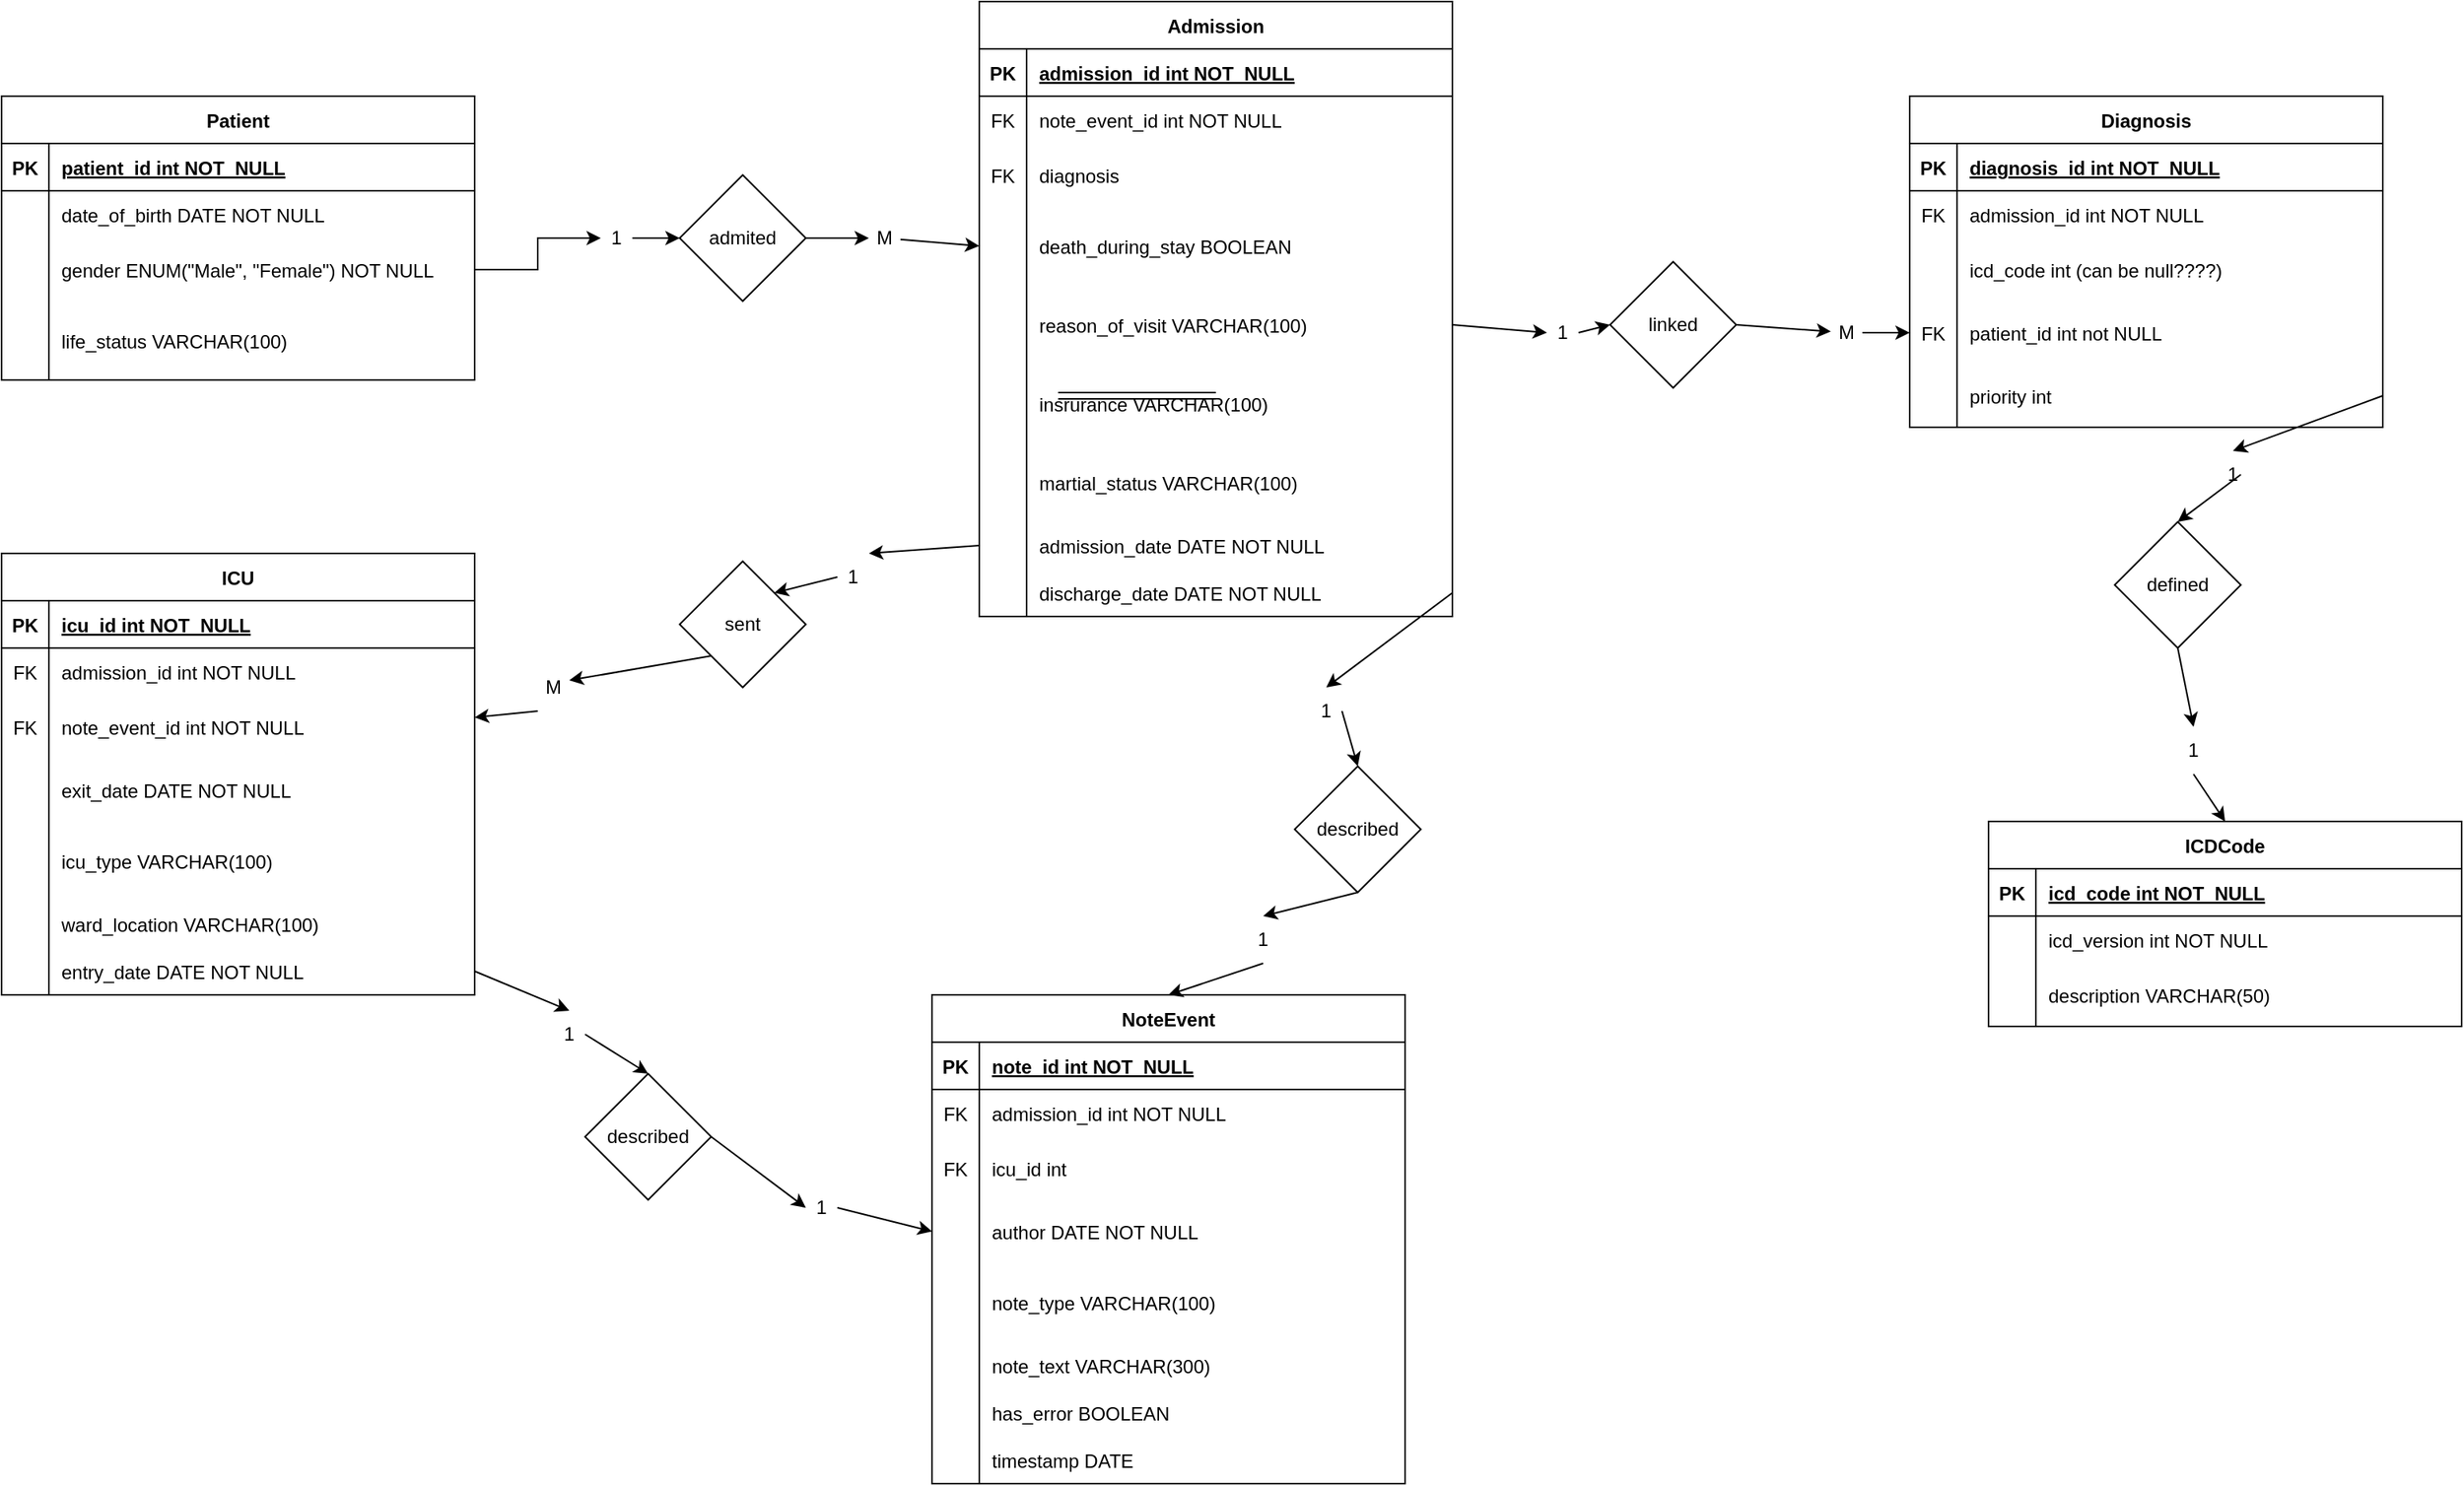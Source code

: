 <mxfile version="28.2.5" pages="3">
  <diagram id="R2lEEEUBdFMjLlhIrx00" name="Page-1">
    <mxGraphModel dx="2587" dy="878" grid="1" gridSize="10" guides="1" tooltips="1" connect="1" arrows="1" fold="1" page="1" pageScale="1" pageWidth="850" pageHeight="1100" math="0" shadow="0" extFonts="Permanent Marker^https://fonts.googleapis.com/css?family=Permanent+Marker">
      <root>
        <mxCell id="0" />
        <mxCell id="1" parent="0" />
        <mxCell id="n5rpYhMCt_71F7Q163ye-35" value="" style="rhombus;whiteSpace=wrap;html=1;" parent="1" vertex="1">
          <mxGeometry x="-220" y="780" width="80" height="80" as="geometry" />
        </mxCell>
        <mxCell id="C-vyLk0tnHw3VtMMgP7b-23" value="Patient" style="shape=table;startSize=30;container=1;collapsible=1;childLayout=tableLayout;fixedRows=1;rowLines=0;fontStyle=1;align=center;resizeLast=1;" parent="1" vertex="1">
          <mxGeometry x="-590" y="160" width="300" height="180" as="geometry">
            <mxRectangle x="-350" y="150" width="80" height="30" as="alternateBounds" />
          </mxGeometry>
        </mxCell>
        <mxCell id="C-vyLk0tnHw3VtMMgP7b-24" value="" style="shape=partialRectangle;collapsible=0;dropTarget=0;pointerEvents=0;fillColor=none;points=[[0,0.5],[1,0.5]];portConstraint=eastwest;top=0;left=0;right=0;bottom=1;" parent="C-vyLk0tnHw3VtMMgP7b-23" vertex="1">
          <mxGeometry y="30" width="300" height="30" as="geometry" />
        </mxCell>
        <mxCell id="C-vyLk0tnHw3VtMMgP7b-25" value="PK" style="shape=partialRectangle;overflow=hidden;connectable=0;fillColor=none;top=0;left=0;bottom=0;right=0;fontStyle=1;" parent="C-vyLk0tnHw3VtMMgP7b-24" vertex="1">
          <mxGeometry width="30" height="30" as="geometry">
            <mxRectangle width="30" height="30" as="alternateBounds" />
          </mxGeometry>
        </mxCell>
        <mxCell id="C-vyLk0tnHw3VtMMgP7b-26" value="patient_id int NOT  NULL" style="shape=partialRectangle;overflow=hidden;connectable=0;fillColor=none;top=0;left=0;bottom=0;right=0;align=left;spacingLeft=6;fontStyle=5;" parent="C-vyLk0tnHw3VtMMgP7b-24" vertex="1">
          <mxGeometry x="30" width="270" height="30" as="geometry">
            <mxRectangle width="270" height="30" as="alternateBounds" />
          </mxGeometry>
        </mxCell>
        <mxCell id="C-vyLk0tnHw3VtMMgP7b-27" value="" style="shape=partialRectangle;collapsible=0;dropTarget=0;pointerEvents=0;fillColor=none;points=[[0,0.5],[1,0.5]];portConstraint=eastwest;top=0;left=0;right=0;bottom=0;" parent="C-vyLk0tnHw3VtMMgP7b-23" vertex="1">
          <mxGeometry y="60" width="300" height="30" as="geometry" />
        </mxCell>
        <mxCell id="C-vyLk0tnHw3VtMMgP7b-28" value="" style="shape=partialRectangle;overflow=hidden;connectable=0;fillColor=none;top=0;left=0;bottom=0;right=0;" parent="C-vyLk0tnHw3VtMMgP7b-27" vertex="1">
          <mxGeometry width="30" height="30" as="geometry">
            <mxRectangle width="30" height="30" as="alternateBounds" />
          </mxGeometry>
        </mxCell>
        <mxCell id="C-vyLk0tnHw3VtMMgP7b-29" value="date_of_birth DATE NOT NULL" style="shape=partialRectangle;overflow=hidden;connectable=0;fillColor=none;top=0;left=0;bottom=0;right=0;align=left;spacingLeft=6;" parent="C-vyLk0tnHw3VtMMgP7b-27" vertex="1">
          <mxGeometry x="30" width="270" height="30" as="geometry">
            <mxRectangle width="270" height="30" as="alternateBounds" />
          </mxGeometry>
        </mxCell>
        <mxCell id="3lQFB5z0vKdKgpE9DT4s-30" value="" style="shape=partialRectangle;collapsible=0;dropTarget=0;pointerEvents=0;fillColor=none;points=[[0,0.5],[1,0.5]];portConstraint=eastwest;top=0;left=0;right=0;bottom=0;" parent="C-vyLk0tnHw3VtMMgP7b-23" vertex="1">
          <mxGeometry y="90" width="300" height="40" as="geometry" />
        </mxCell>
        <mxCell id="3lQFB5z0vKdKgpE9DT4s-31" value="" style="shape=partialRectangle;overflow=hidden;connectable=0;fillColor=none;top=0;left=0;bottom=0;right=0;" parent="3lQFB5z0vKdKgpE9DT4s-30" vertex="1">
          <mxGeometry width="30" height="40" as="geometry">
            <mxRectangle width="30" height="40" as="alternateBounds" />
          </mxGeometry>
        </mxCell>
        <mxCell id="3lQFB5z0vKdKgpE9DT4s-32" value="gender ENUM(&quot;Male&quot;, &quot;Female&quot;) NOT NULL" style="shape=partialRectangle;overflow=hidden;connectable=0;fillColor=none;top=0;left=0;bottom=0;right=0;align=left;spacingLeft=6;" parent="3lQFB5z0vKdKgpE9DT4s-30" vertex="1">
          <mxGeometry x="30" width="270" height="40" as="geometry">
            <mxRectangle width="270" height="40" as="alternateBounds" />
          </mxGeometry>
        </mxCell>
        <mxCell id="3lQFB5z0vKdKgpE9DT4s-33" value="" style="shape=partialRectangle;collapsible=0;dropTarget=0;pointerEvents=0;fillColor=none;points=[[0,0.5],[1,0.5]];portConstraint=eastwest;top=0;left=0;right=0;bottom=0;" parent="C-vyLk0tnHw3VtMMgP7b-23" vertex="1">
          <mxGeometry y="130" width="300" height="50" as="geometry" />
        </mxCell>
        <mxCell id="3lQFB5z0vKdKgpE9DT4s-34" value="" style="shape=partialRectangle;overflow=hidden;connectable=0;fillColor=none;top=0;left=0;bottom=0;right=0;" parent="3lQFB5z0vKdKgpE9DT4s-33" vertex="1">
          <mxGeometry width="30" height="50" as="geometry">
            <mxRectangle width="30" height="50" as="alternateBounds" />
          </mxGeometry>
        </mxCell>
        <mxCell id="3lQFB5z0vKdKgpE9DT4s-35" value="life_status VARCHAR(100)" style="shape=partialRectangle;overflow=hidden;connectable=0;fillColor=none;top=0;left=0;bottom=0;right=0;align=left;spacingLeft=6;" parent="3lQFB5z0vKdKgpE9DT4s-33" vertex="1">
          <mxGeometry x="30" width="270" height="50" as="geometry">
            <mxRectangle width="270" height="50" as="alternateBounds" />
          </mxGeometry>
        </mxCell>
        <mxCell id="3lQFB5z0vKdKgpE9DT4s-83" value="ICU" style="shape=table;startSize=30;container=1;collapsible=1;childLayout=tableLayout;fixedRows=1;rowLines=0;fontStyle=1;align=center;resizeLast=1;" parent="1" vertex="1">
          <mxGeometry x="-590" y="450" width="300" height="280" as="geometry">
            <mxRectangle x="-350" y="150" width="80" height="30" as="alternateBounds" />
          </mxGeometry>
        </mxCell>
        <mxCell id="3lQFB5z0vKdKgpE9DT4s-84" value="" style="shape=partialRectangle;collapsible=0;dropTarget=0;pointerEvents=0;fillColor=none;points=[[0,0.5],[1,0.5]];portConstraint=eastwest;top=0;left=0;right=0;bottom=1;" parent="3lQFB5z0vKdKgpE9DT4s-83" vertex="1">
          <mxGeometry y="30" width="300" height="30" as="geometry" />
        </mxCell>
        <mxCell id="3lQFB5z0vKdKgpE9DT4s-85" value="PK" style="shape=partialRectangle;overflow=hidden;connectable=0;fillColor=none;top=0;left=0;bottom=0;right=0;fontStyle=1;" parent="3lQFB5z0vKdKgpE9DT4s-84" vertex="1">
          <mxGeometry width="30" height="30" as="geometry">
            <mxRectangle width="30" height="30" as="alternateBounds" />
          </mxGeometry>
        </mxCell>
        <mxCell id="3lQFB5z0vKdKgpE9DT4s-86" value="icu_id int NOT  NULL" style="shape=partialRectangle;overflow=hidden;connectable=0;fillColor=none;top=0;left=0;bottom=0;right=0;align=left;spacingLeft=6;fontStyle=5;" parent="3lQFB5z0vKdKgpE9DT4s-84" vertex="1">
          <mxGeometry x="30" width="270" height="30" as="geometry">
            <mxRectangle width="270" height="30" as="alternateBounds" />
          </mxGeometry>
        </mxCell>
        <mxCell id="3lQFB5z0vKdKgpE9DT4s-87" value="" style="shape=partialRectangle;collapsible=0;dropTarget=0;pointerEvents=0;fillColor=none;points=[[0,0.5],[1,0.5]];portConstraint=eastwest;top=0;left=0;right=0;bottom=0;" parent="3lQFB5z0vKdKgpE9DT4s-83" vertex="1">
          <mxGeometry y="60" width="300" height="30" as="geometry" />
        </mxCell>
        <mxCell id="3lQFB5z0vKdKgpE9DT4s-88" value="FK" style="shape=partialRectangle;overflow=hidden;connectable=0;fillColor=none;top=0;left=0;bottom=0;right=0;" parent="3lQFB5z0vKdKgpE9DT4s-87" vertex="1">
          <mxGeometry width="30" height="30" as="geometry">
            <mxRectangle width="30" height="30" as="alternateBounds" />
          </mxGeometry>
        </mxCell>
        <mxCell id="3lQFB5z0vKdKgpE9DT4s-89" value="admission_id int NOT NULL" style="shape=partialRectangle;overflow=hidden;connectable=0;fillColor=none;top=0;left=0;bottom=0;right=0;align=left;spacingLeft=6;" parent="3lQFB5z0vKdKgpE9DT4s-87" vertex="1">
          <mxGeometry x="30" width="270" height="30" as="geometry">
            <mxRectangle width="270" height="30" as="alternateBounds" />
          </mxGeometry>
        </mxCell>
        <mxCell id="3lQFB5z0vKdKgpE9DT4s-90" value="" style="shape=partialRectangle;collapsible=0;dropTarget=0;pointerEvents=0;fillColor=none;points=[[0,0.5],[1,0.5]];portConstraint=eastwest;top=0;left=0;right=0;bottom=0;" parent="3lQFB5z0vKdKgpE9DT4s-83" vertex="1">
          <mxGeometry y="90" width="300" height="40" as="geometry" />
        </mxCell>
        <mxCell id="3lQFB5z0vKdKgpE9DT4s-91" value="FK" style="shape=partialRectangle;overflow=hidden;connectable=0;fillColor=none;top=0;left=0;bottom=0;right=0;" parent="3lQFB5z0vKdKgpE9DT4s-90" vertex="1">
          <mxGeometry width="30" height="40" as="geometry">
            <mxRectangle width="30" height="40" as="alternateBounds" />
          </mxGeometry>
        </mxCell>
        <mxCell id="3lQFB5z0vKdKgpE9DT4s-92" value="note_event_id int NOT NULL" style="shape=partialRectangle;overflow=hidden;connectable=0;fillColor=none;top=0;left=0;bottom=0;right=0;align=left;spacingLeft=6;" parent="3lQFB5z0vKdKgpE9DT4s-90" vertex="1">
          <mxGeometry x="30" width="270" height="40" as="geometry">
            <mxRectangle width="270" height="40" as="alternateBounds" />
          </mxGeometry>
        </mxCell>
        <mxCell id="3lQFB5z0vKdKgpE9DT4s-93" value="" style="shape=partialRectangle;collapsible=0;dropTarget=0;pointerEvents=0;fillColor=none;points=[[0,0.5],[1,0.5]];portConstraint=eastwest;top=0;left=0;right=0;bottom=0;" parent="3lQFB5z0vKdKgpE9DT4s-83" vertex="1">
          <mxGeometry y="130" width="300" height="40" as="geometry" />
        </mxCell>
        <mxCell id="3lQFB5z0vKdKgpE9DT4s-94" value="" style="shape=partialRectangle;overflow=hidden;connectable=0;fillColor=none;top=0;left=0;bottom=0;right=0;" parent="3lQFB5z0vKdKgpE9DT4s-93" vertex="1">
          <mxGeometry width="30" height="40" as="geometry">
            <mxRectangle width="30" height="40" as="alternateBounds" />
          </mxGeometry>
        </mxCell>
        <mxCell id="3lQFB5z0vKdKgpE9DT4s-95" value="exit_date DATE NOT NULL" style="shape=partialRectangle;overflow=hidden;connectable=0;fillColor=none;top=0;left=0;bottom=0;right=0;align=left;spacingLeft=6;" parent="3lQFB5z0vKdKgpE9DT4s-93" vertex="1">
          <mxGeometry x="30" width="270" height="40" as="geometry">
            <mxRectangle width="270" height="40" as="alternateBounds" />
          </mxGeometry>
        </mxCell>
        <mxCell id="3lQFB5z0vKdKgpE9DT4s-96" value="" style="shape=partialRectangle;collapsible=0;dropTarget=0;pointerEvents=0;fillColor=none;points=[[0,0.5],[1,0.5]];portConstraint=eastwest;top=0;left=0;right=0;bottom=0;" parent="3lQFB5z0vKdKgpE9DT4s-83" vertex="1">
          <mxGeometry y="170" width="300" height="50" as="geometry" />
        </mxCell>
        <mxCell id="3lQFB5z0vKdKgpE9DT4s-97" value="" style="shape=partialRectangle;overflow=hidden;connectable=0;fillColor=none;top=0;left=0;bottom=0;right=0;" parent="3lQFB5z0vKdKgpE9DT4s-96" vertex="1">
          <mxGeometry width="30" height="50" as="geometry">
            <mxRectangle width="30" height="50" as="alternateBounds" />
          </mxGeometry>
        </mxCell>
        <mxCell id="3lQFB5z0vKdKgpE9DT4s-98" value="icu_type VARCHAR(100)" style="shape=partialRectangle;overflow=hidden;connectable=0;fillColor=none;top=0;left=0;bottom=0;right=0;align=left;spacingLeft=6;" parent="3lQFB5z0vKdKgpE9DT4s-96" vertex="1">
          <mxGeometry x="30" width="270" height="50" as="geometry">
            <mxRectangle width="270" height="50" as="alternateBounds" />
          </mxGeometry>
        </mxCell>
        <mxCell id="3lQFB5z0vKdKgpE9DT4s-99" value="" style="shape=partialRectangle;collapsible=0;dropTarget=0;pointerEvents=0;fillColor=none;points=[[0,0.5],[1,0.5]];portConstraint=eastwest;top=0;left=0;right=0;bottom=0;" parent="3lQFB5z0vKdKgpE9DT4s-83" vertex="1">
          <mxGeometry y="220" width="300" height="30" as="geometry" />
        </mxCell>
        <mxCell id="3lQFB5z0vKdKgpE9DT4s-100" value="" style="shape=partialRectangle;overflow=hidden;connectable=0;fillColor=none;top=0;left=0;bottom=0;right=0;" parent="3lQFB5z0vKdKgpE9DT4s-99" vertex="1">
          <mxGeometry width="30" height="30" as="geometry">
            <mxRectangle width="30" height="30" as="alternateBounds" />
          </mxGeometry>
        </mxCell>
        <mxCell id="3lQFB5z0vKdKgpE9DT4s-101" value="ward_location VARCHAR(100)" style="shape=partialRectangle;overflow=hidden;connectable=0;fillColor=none;top=0;left=0;bottom=0;right=0;align=left;spacingLeft=6;" parent="3lQFB5z0vKdKgpE9DT4s-99" vertex="1">
          <mxGeometry x="30" width="270" height="30" as="geometry">
            <mxRectangle width="270" height="30" as="alternateBounds" />
          </mxGeometry>
        </mxCell>
        <mxCell id="3lQFB5z0vKdKgpE9DT4s-156" value="" style="shape=partialRectangle;collapsible=0;dropTarget=0;pointerEvents=0;fillColor=none;points=[[0,0.5],[1,0.5]];portConstraint=eastwest;top=0;left=0;right=0;bottom=0;" parent="3lQFB5z0vKdKgpE9DT4s-83" vertex="1">
          <mxGeometry y="250" width="300" height="30" as="geometry" />
        </mxCell>
        <mxCell id="3lQFB5z0vKdKgpE9DT4s-157" value="" style="shape=partialRectangle;overflow=hidden;connectable=0;fillColor=none;top=0;left=0;bottom=0;right=0;" parent="3lQFB5z0vKdKgpE9DT4s-156" vertex="1">
          <mxGeometry width="30" height="30" as="geometry">
            <mxRectangle width="30" height="30" as="alternateBounds" />
          </mxGeometry>
        </mxCell>
        <mxCell id="3lQFB5z0vKdKgpE9DT4s-158" value="entry_date DATE NOT NULL" style="shape=partialRectangle;overflow=hidden;connectable=0;fillColor=none;top=0;left=0;bottom=0;right=0;align=left;spacingLeft=6;" parent="3lQFB5z0vKdKgpE9DT4s-156" vertex="1">
          <mxGeometry x="30" width="270" height="30" as="geometry">
            <mxRectangle width="270" height="30" as="alternateBounds" />
          </mxGeometry>
        </mxCell>
        <mxCell id="3lQFB5z0vKdKgpE9DT4s-105" value="NoteEvent" style="shape=table;startSize=30;container=1;collapsible=1;childLayout=tableLayout;fixedRows=1;rowLines=0;fontStyle=1;align=center;resizeLast=1;" parent="1" vertex="1">
          <mxGeometry y="730" width="300" height="310" as="geometry">
            <mxRectangle x="-350" y="150" width="80" height="30" as="alternateBounds" />
          </mxGeometry>
        </mxCell>
        <mxCell id="3lQFB5z0vKdKgpE9DT4s-106" value="" style="shape=partialRectangle;collapsible=0;dropTarget=0;pointerEvents=0;fillColor=none;points=[[0,0.5],[1,0.5]];portConstraint=eastwest;top=0;left=0;right=0;bottom=1;" parent="3lQFB5z0vKdKgpE9DT4s-105" vertex="1">
          <mxGeometry y="30" width="300" height="30" as="geometry" />
        </mxCell>
        <mxCell id="3lQFB5z0vKdKgpE9DT4s-107" value="PK" style="shape=partialRectangle;overflow=hidden;connectable=0;fillColor=none;top=0;left=0;bottom=0;right=0;fontStyle=1;" parent="3lQFB5z0vKdKgpE9DT4s-106" vertex="1">
          <mxGeometry width="30" height="30" as="geometry">
            <mxRectangle width="30" height="30" as="alternateBounds" />
          </mxGeometry>
        </mxCell>
        <mxCell id="3lQFB5z0vKdKgpE9DT4s-108" value="note_id int NOT  NULL" style="shape=partialRectangle;overflow=hidden;connectable=0;fillColor=none;top=0;left=0;bottom=0;right=0;align=left;spacingLeft=6;fontStyle=5;" parent="3lQFB5z0vKdKgpE9DT4s-106" vertex="1">
          <mxGeometry x="30" width="270" height="30" as="geometry">
            <mxRectangle width="270" height="30" as="alternateBounds" />
          </mxGeometry>
        </mxCell>
        <mxCell id="3lQFB5z0vKdKgpE9DT4s-109" value="" style="shape=partialRectangle;collapsible=0;dropTarget=0;pointerEvents=0;fillColor=none;points=[[0,0.5],[1,0.5]];portConstraint=eastwest;top=0;left=0;right=0;bottom=0;" parent="3lQFB5z0vKdKgpE9DT4s-105" vertex="1">
          <mxGeometry y="60" width="300" height="30" as="geometry" />
        </mxCell>
        <mxCell id="3lQFB5z0vKdKgpE9DT4s-110" value="FK" style="shape=partialRectangle;overflow=hidden;connectable=0;fillColor=none;top=0;left=0;bottom=0;right=0;" parent="3lQFB5z0vKdKgpE9DT4s-109" vertex="1">
          <mxGeometry width="30" height="30" as="geometry">
            <mxRectangle width="30" height="30" as="alternateBounds" />
          </mxGeometry>
        </mxCell>
        <mxCell id="3lQFB5z0vKdKgpE9DT4s-111" value="admission_id int NOT NULL" style="shape=partialRectangle;overflow=hidden;connectable=0;fillColor=none;top=0;left=0;bottom=0;right=0;align=left;spacingLeft=6;" parent="3lQFB5z0vKdKgpE9DT4s-109" vertex="1">
          <mxGeometry x="30" width="270" height="30" as="geometry">
            <mxRectangle width="270" height="30" as="alternateBounds" />
          </mxGeometry>
        </mxCell>
        <mxCell id="3lQFB5z0vKdKgpE9DT4s-112" value="" style="shape=partialRectangle;collapsible=0;dropTarget=0;pointerEvents=0;fillColor=none;points=[[0,0.5],[1,0.5]];portConstraint=eastwest;top=0;left=0;right=0;bottom=0;" parent="3lQFB5z0vKdKgpE9DT4s-105" vertex="1">
          <mxGeometry y="90" width="300" height="40" as="geometry" />
        </mxCell>
        <mxCell id="3lQFB5z0vKdKgpE9DT4s-113" value="FK" style="shape=partialRectangle;overflow=hidden;connectable=0;fillColor=none;top=0;left=0;bottom=0;right=0;" parent="3lQFB5z0vKdKgpE9DT4s-112" vertex="1">
          <mxGeometry width="30" height="40" as="geometry">
            <mxRectangle width="30" height="40" as="alternateBounds" />
          </mxGeometry>
        </mxCell>
        <mxCell id="3lQFB5z0vKdKgpE9DT4s-114" value="icu_id int" style="shape=partialRectangle;overflow=hidden;connectable=0;fillColor=none;top=0;left=0;bottom=0;right=0;align=left;spacingLeft=6;" parent="3lQFB5z0vKdKgpE9DT4s-112" vertex="1">
          <mxGeometry x="30" width="270" height="40" as="geometry">
            <mxRectangle width="270" height="40" as="alternateBounds" />
          </mxGeometry>
        </mxCell>
        <mxCell id="3lQFB5z0vKdKgpE9DT4s-115" value="" style="shape=partialRectangle;collapsible=0;dropTarget=0;pointerEvents=0;fillColor=none;points=[[0,0.5],[1,0.5]];portConstraint=eastwest;top=0;left=0;right=0;bottom=0;" parent="3lQFB5z0vKdKgpE9DT4s-105" vertex="1">
          <mxGeometry y="130" width="300" height="40" as="geometry" />
        </mxCell>
        <mxCell id="3lQFB5z0vKdKgpE9DT4s-116" value="" style="shape=partialRectangle;overflow=hidden;connectable=0;fillColor=none;top=0;left=0;bottom=0;right=0;" parent="3lQFB5z0vKdKgpE9DT4s-115" vertex="1">
          <mxGeometry width="30" height="40" as="geometry">
            <mxRectangle width="30" height="40" as="alternateBounds" />
          </mxGeometry>
        </mxCell>
        <mxCell id="3lQFB5z0vKdKgpE9DT4s-117" value="author DATE NOT NULL" style="shape=partialRectangle;overflow=hidden;connectable=0;fillColor=none;top=0;left=0;bottom=0;right=0;align=left;spacingLeft=6;" parent="3lQFB5z0vKdKgpE9DT4s-115" vertex="1">
          <mxGeometry x="30" width="270" height="40" as="geometry">
            <mxRectangle width="270" height="40" as="alternateBounds" />
          </mxGeometry>
        </mxCell>
        <mxCell id="3lQFB5z0vKdKgpE9DT4s-118" value="" style="shape=partialRectangle;collapsible=0;dropTarget=0;pointerEvents=0;fillColor=none;points=[[0,0.5],[1,0.5]];portConstraint=eastwest;top=0;left=0;right=0;bottom=0;" parent="3lQFB5z0vKdKgpE9DT4s-105" vertex="1">
          <mxGeometry y="170" width="300" height="50" as="geometry" />
        </mxCell>
        <mxCell id="3lQFB5z0vKdKgpE9DT4s-119" value="" style="shape=partialRectangle;overflow=hidden;connectable=0;fillColor=none;top=0;left=0;bottom=0;right=0;" parent="3lQFB5z0vKdKgpE9DT4s-118" vertex="1">
          <mxGeometry width="30" height="50" as="geometry">
            <mxRectangle width="30" height="50" as="alternateBounds" />
          </mxGeometry>
        </mxCell>
        <mxCell id="3lQFB5z0vKdKgpE9DT4s-120" value="note_type VARCHAR(100)" style="shape=partialRectangle;overflow=hidden;connectable=0;fillColor=none;top=0;left=0;bottom=0;right=0;align=left;spacingLeft=6;" parent="3lQFB5z0vKdKgpE9DT4s-118" vertex="1">
          <mxGeometry x="30" width="270" height="50" as="geometry">
            <mxRectangle width="270" height="50" as="alternateBounds" />
          </mxGeometry>
        </mxCell>
        <mxCell id="3lQFB5z0vKdKgpE9DT4s-121" value="" style="shape=partialRectangle;collapsible=0;dropTarget=0;pointerEvents=0;fillColor=none;points=[[0,0.5],[1,0.5]];portConstraint=eastwest;top=0;left=0;right=0;bottom=0;" parent="3lQFB5z0vKdKgpE9DT4s-105" vertex="1">
          <mxGeometry y="220" width="300" height="30" as="geometry" />
        </mxCell>
        <mxCell id="3lQFB5z0vKdKgpE9DT4s-122" value="" style="shape=partialRectangle;overflow=hidden;connectable=0;fillColor=none;top=0;left=0;bottom=0;right=0;" parent="3lQFB5z0vKdKgpE9DT4s-121" vertex="1">
          <mxGeometry width="30" height="30" as="geometry">
            <mxRectangle width="30" height="30" as="alternateBounds" />
          </mxGeometry>
        </mxCell>
        <mxCell id="3lQFB5z0vKdKgpE9DT4s-123" value="note_text VARCHAR(300)" style="shape=partialRectangle;overflow=hidden;connectable=0;fillColor=none;top=0;left=0;bottom=0;right=0;align=left;spacingLeft=6;" parent="3lQFB5z0vKdKgpE9DT4s-121" vertex="1">
          <mxGeometry x="30" width="270" height="30" as="geometry">
            <mxRectangle width="270" height="30" as="alternateBounds" />
          </mxGeometry>
        </mxCell>
        <mxCell id="3lQFB5z0vKdKgpE9DT4s-124" value="" style="shape=partialRectangle;collapsible=0;dropTarget=0;pointerEvents=0;fillColor=none;points=[[0,0.5],[1,0.5]];portConstraint=eastwest;top=0;left=0;right=0;bottom=0;" parent="3lQFB5z0vKdKgpE9DT4s-105" vertex="1">
          <mxGeometry y="250" width="300" height="30" as="geometry" />
        </mxCell>
        <mxCell id="3lQFB5z0vKdKgpE9DT4s-125" value="" style="shape=partialRectangle;overflow=hidden;connectable=0;fillColor=none;top=0;left=0;bottom=0;right=0;" parent="3lQFB5z0vKdKgpE9DT4s-124" vertex="1">
          <mxGeometry width="30" height="30" as="geometry">
            <mxRectangle width="30" height="30" as="alternateBounds" />
          </mxGeometry>
        </mxCell>
        <mxCell id="3lQFB5z0vKdKgpE9DT4s-126" value="has_error BOOLEAN" style="shape=partialRectangle;overflow=hidden;connectable=0;fillColor=none;top=0;left=0;bottom=0;right=0;align=left;spacingLeft=6;" parent="3lQFB5z0vKdKgpE9DT4s-124" vertex="1">
          <mxGeometry x="30" width="270" height="30" as="geometry">
            <mxRectangle width="270" height="30" as="alternateBounds" />
          </mxGeometry>
        </mxCell>
        <mxCell id="3lQFB5z0vKdKgpE9DT4s-127" value="" style="shape=partialRectangle;collapsible=0;dropTarget=0;pointerEvents=0;fillColor=none;points=[[0,0.5],[1,0.5]];portConstraint=eastwest;top=0;left=0;right=0;bottom=0;" parent="3lQFB5z0vKdKgpE9DT4s-105" vertex="1">
          <mxGeometry y="280" width="300" height="30" as="geometry" />
        </mxCell>
        <mxCell id="3lQFB5z0vKdKgpE9DT4s-128" value="" style="shape=partialRectangle;overflow=hidden;connectable=0;fillColor=none;top=0;left=0;bottom=0;right=0;" parent="3lQFB5z0vKdKgpE9DT4s-127" vertex="1">
          <mxGeometry width="30" height="30" as="geometry">
            <mxRectangle width="30" height="30" as="alternateBounds" />
          </mxGeometry>
        </mxCell>
        <mxCell id="3lQFB5z0vKdKgpE9DT4s-129" value="timestamp DATE" style="shape=partialRectangle;overflow=hidden;connectable=0;fillColor=none;top=0;left=0;bottom=0;right=0;align=left;spacingLeft=6;" parent="3lQFB5z0vKdKgpE9DT4s-127" vertex="1">
          <mxGeometry x="30" width="270" height="30" as="geometry">
            <mxRectangle width="270" height="30" as="alternateBounds" />
          </mxGeometry>
        </mxCell>
        <mxCell id="3lQFB5z0vKdKgpE9DT4s-130" value="Diagnosis" style="shape=table;startSize=30;container=1;collapsible=1;childLayout=tableLayout;fixedRows=1;rowLines=0;fontStyle=1;align=center;resizeLast=1;" parent="1" vertex="1">
          <mxGeometry x="620" y="160" width="300" height="210" as="geometry">
            <mxRectangle x="-350" y="150" width="80" height="30" as="alternateBounds" />
          </mxGeometry>
        </mxCell>
        <mxCell id="3lQFB5z0vKdKgpE9DT4s-131" value="" style="shape=partialRectangle;collapsible=0;dropTarget=0;pointerEvents=0;fillColor=none;points=[[0,0.5],[1,0.5]];portConstraint=eastwest;top=0;left=0;right=0;bottom=1;" parent="3lQFB5z0vKdKgpE9DT4s-130" vertex="1">
          <mxGeometry y="30" width="300" height="30" as="geometry" />
        </mxCell>
        <mxCell id="3lQFB5z0vKdKgpE9DT4s-132" value="PK" style="shape=partialRectangle;overflow=hidden;connectable=0;fillColor=none;top=0;left=0;bottom=0;right=0;fontStyle=1;" parent="3lQFB5z0vKdKgpE9DT4s-131" vertex="1">
          <mxGeometry width="30" height="30" as="geometry">
            <mxRectangle width="30" height="30" as="alternateBounds" />
          </mxGeometry>
        </mxCell>
        <mxCell id="3lQFB5z0vKdKgpE9DT4s-133" value="diagnosis_id int NOT  NULL" style="shape=partialRectangle;overflow=hidden;connectable=0;fillColor=none;top=0;left=0;bottom=0;right=0;align=left;spacingLeft=6;fontStyle=5;" parent="3lQFB5z0vKdKgpE9DT4s-131" vertex="1">
          <mxGeometry x="30" width="270" height="30" as="geometry">
            <mxRectangle width="270" height="30" as="alternateBounds" />
          </mxGeometry>
        </mxCell>
        <mxCell id="3lQFB5z0vKdKgpE9DT4s-134" value="" style="shape=partialRectangle;collapsible=0;dropTarget=0;pointerEvents=0;fillColor=none;points=[[0,0.5],[1,0.5]];portConstraint=eastwest;top=0;left=0;right=0;bottom=0;" parent="3lQFB5z0vKdKgpE9DT4s-130" vertex="1">
          <mxGeometry y="60" width="300" height="30" as="geometry" />
        </mxCell>
        <mxCell id="3lQFB5z0vKdKgpE9DT4s-135" value="FK" style="shape=partialRectangle;overflow=hidden;connectable=0;fillColor=none;top=0;left=0;bottom=0;right=0;" parent="3lQFB5z0vKdKgpE9DT4s-134" vertex="1">
          <mxGeometry width="30" height="30" as="geometry">
            <mxRectangle width="30" height="30" as="alternateBounds" />
          </mxGeometry>
        </mxCell>
        <mxCell id="3lQFB5z0vKdKgpE9DT4s-136" value="admission_id int NOT NULL" style="shape=partialRectangle;overflow=hidden;connectable=0;fillColor=none;top=0;left=0;bottom=0;right=0;align=left;spacingLeft=6;" parent="3lQFB5z0vKdKgpE9DT4s-134" vertex="1">
          <mxGeometry x="30" width="270" height="30" as="geometry">
            <mxRectangle width="270" height="30" as="alternateBounds" />
          </mxGeometry>
        </mxCell>
        <mxCell id="3lQFB5z0vKdKgpE9DT4s-137" value="" style="shape=partialRectangle;collapsible=0;dropTarget=0;pointerEvents=0;fillColor=none;points=[[0,0.5],[1,0.5]];portConstraint=eastwest;top=0;left=0;right=0;bottom=0;" parent="3lQFB5z0vKdKgpE9DT4s-130" vertex="1">
          <mxGeometry y="90" width="300" height="40" as="geometry" />
        </mxCell>
        <mxCell id="3lQFB5z0vKdKgpE9DT4s-138" value="" style="shape=partialRectangle;overflow=hidden;connectable=0;fillColor=none;top=0;left=0;bottom=0;right=0;" parent="3lQFB5z0vKdKgpE9DT4s-137" vertex="1">
          <mxGeometry width="30" height="40" as="geometry">
            <mxRectangle width="30" height="40" as="alternateBounds" />
          </mxGeometry>
        </mxCell>
        <mxCell id="3lQFB5z0vKdKgpE9DT4s-139" value="icd_code int (can be null????)" style="shape=partialRectangle;overflow=hidden;connectable=0;fillColor=none;top=0;left=0;bottom=0;right=0;align=left;spacingLeft=6;" parent="3lQFB5z0vKdKgpE9DT4s-137" vertex="1">
          <mxGeometry x="30" width="270" height="40" as="geometry">
            <mxRectangle width="270" height="40" as="alternateBounds" />
          </mxGeometry>
        </mxCell>
        <mxCell id="n5rpYhMCt_71F7Q163ye-1" value="" style="shape=partialRectangle;collapsible=0;dropTarget=0;pointerEvents=0;fillColor=none;points=[[0,0.5],[1,0.5]];portConstraint=eastwest;top=0;left=0;right=0;bottom=0;" parent="3lQFB5z0vKdKgpE9DT4s-130" vertex="1">
          <mxGeometry y="130" width="300" height="40" as="geometry" />
        </mxCell>
        <mxCell id="n5rpYhMCt_71F7Q163ye-2" value="FK" style="shape=partialRectangle;overflow=hidden;connectable=0;fillColor=none;top=0;left=0;bottom=0;right=0;" parent="n5rpYhMCt_71F7Q163ye-1" vertex="1">
          <mxGeometry width="30" height="40" as="geometry">
            <mxRectangle width="30" height="40" as="alternateBounds" />
          </mxGeometry>
        </mxCell>
        <mxCell id="n5rpYhMCt_71F7Q163ye-3" value="patient_id int not NULL" style="shape=partialRectangle;overflow=hidden;connectable=0;fillColor=none;top=0;left=0;bottom=0;right=0;align=left;spacingLeft=6;" parent="n5rpYhMCt_71F7Q163ye-1" vertex="1">
          <mxGeometry x="30" width="270" height="40" as="geometry">
            <mxRectangle width="270" height="40" as="alternateBounds" />
          </mxGeometry>
        </mxCell>
        <mxCell id="n5rpYhMCt_71F7Q163ye-4" value="" style="shape=partialRectangle;collapsible=0;dropTarget=0;pointerEvents=0;fillColor=none;points=[[0,0.5],[1,0.5]];portConstraint=eastwest;top=0;left=0;right=0;bottom=0;" parent="3lQFB5z0vKdKgpE9DT4s-130" vertex="1">
          <mxGeometry y="170" width="300" height="40" as="geometry" />
        </mxCell>
        <mxCell id="n5rpYhMCt_71F7Q163ye-5" value="" style="shape=partialRectangle;overflow=hidden;connectable=0;fillColor=none;top=0;left=0;bottom=0;right=0;" parent="n5rpYhMCt_71F7Q163ye-4" vertex="1">
          <mxGeometry width="30" height="40" as="geometry">
            <mxRectangle width="30" height="40" as="alternateBounds" />
          </mxGeometry>
        </mxCell>
        <mxCell id="n5rpYhMCt_71F7Q163ye-6" value="priority int " style="shape=partialRectangle;overflow=hidden;connectable=0;fillColor=none;top=0;left=0;bottom=0;right=0;align=left;spacingLeft=6;" parent="n5rpYhMCt_71F7Q163ye-4" vertex="1">
          <mxGeometry x="30" width="270" height="40" as="geometry">
            <mxRectangle width="270" height="40" as="alternateBounds" />
          </mxGeometry>
        </mxCell>
        <mxCell id="3lQFB5z0vKdKgpE9DT4s-143" value="ICDCode" style="shape=table;startSize=30;container=1;collapsible=1;childLayout=tableLayout;fixedRows=1;rowLines=0;fontStyle=1;align=center;resizeLast=1;" parent="1" vertex="1">
          <mxGeometry x="670" y="620" width="300" height="130" as="geometry">
            <mxRectangle x="-350" y="150" width="80" height="30" as="alternateBounds" />
          </mxGeometry>
        </mxCell>
        <mxCell id="3lQFB5z0vKdKgpE9DT4s-144" value="" style="shape=partialRectangle;collapsible=0;dropTarget=0;pointerEvents=0;fillColor=none;points=[[0,0.5],[1,0.5]];portConstraint=eastwest;top=0;left=0;right=0;bottom=1;" parent="3lQFB5z0vKdKgpE9DT4s-143" vertex="1">
          <mxGeometry y="30" width="300" height="30" as="geometry" />
        </mxCell>
        <mxCell id="3lQFB5z0vKdKgpE9DT4s-145" value="PK" style="shape=partialRectangle;overflow=hidden;connectable=0;fillColor=none;top=0;left=0;bottom=0;right=0;fontStyle=1;" parent="3lQFB5z0vKdKgpE9DT4s-144" vertex="1">
          <mxGeometry width="30" height="30" as="geometry">
            <mxRectangle width="30" height="30" as="alternateBounds" />
          </mxGeometry>
        </mxCell>
        <mxCell id="3lQFB5z0vKdKgpE9DT4s-146" value="icd_code int NOT  NULL" style="shape=partialRectangle;overflow=hidden;connectable=0;fillColor=none;top=0;left=0;bottom=0;right=0;align=left;spacingLeft=6;fontStyle=5;" parent="3lQFB5z0vKdKgpE9DT4s-144" vertex="1">
          <mxGeometry x="30" width="270" height="30" as="geometry">
            <mxRectangle width="270" height="30" as="alternateBounds" />
          </mxGeometry>
        </mxCell>
        <mxCell id="3lQFB5z0vKdKgpE9DT4s-147" value="" style="shape=partialRectangle;collapsible=0;dropTarget=0;pointerEvents=0;fillColor=none;points=[[0,0.5],[1,0.5]];portConstraint=eastwest;top=0;left=0;right=0;bottom=0;" parent="3lQFB5z0vKdKgpE9DT4s-143" vertex="1">
          <mxGeometry y="60" width="300" height="30" as="geometry" />
        </mxCell>
        <mxCell id="3lQFB5z0vKdKgpE9DT4s-148" value="" style="shape=partialRectangle;overflow=hidden;connectable=0;fillColor=none;top=0;left=0;bottom=0;right=0;" parent="3lQFB5z0vKdKgpE9DT4s-147" vertex="1">
          <mxGeometry width="30" height="30" as="geometry">
            <mxRectangle width="30" height="30" as="alternateBounds" />
          </mxGeometry>
        </mxCell>
        <mxCell id="3lQFB5z0vKdKgpE9DT4s-149" value="icd_version int NOT NULL" style="shape=partialRectangle;overflow=hidden;connectable=0;fillColor=none;top=0;left=0;bottom=0;right=0;align=left;spacingLeft=6;" parent="3lQFB5z0vKdKgpE9DT4s-147" vertex="1">
          <mxGeometry x="30" width="270" height="30" as="geometry">
            <mxRectangle width="270" height="30" as="alternateBounds" />
          </mxGeometry>
        </mxCell>
        <mxCell id="3lQFB5z0vKdKgpE9DT4s-150" value="" style="shape=partialRectangle;collapsible=0;dropTarget=0;pointerEvents=0;fillColor=none;points=[[0,0.5],[1,0.5]];portConstraint=eastwest;top=0;left=0;right=0;bottom=0;" parent="3lQFB5z0vKdKgpE9DT4s-143" vertex="1">
          <mxGeometry y="90" width="300" height="40" as="geometry" />
        </mxCell>
        <mxCell id="3lQFB5z0vKdKgpE9DT4s-151" value="" style="shape=partialRectangle;overflow=hidden;connectable=0;fillColor=none;top=0;left=0;bottom=0;right=0;" parent="3lQFB5z0vKdKgpE9DT4s-150" vertex="1">
          <mxGeometry width="30" height="40" as="geometry">
            <mxRectangle width="30" height="40" as="alternateBounds" />
          </mxGeometry>
        </mxCell>
        <mxCell id="3lQFB5z0vKdKgpE9DT4s-152" value="description VARCHAR(50)" style="shape=partialRectangle;overflow=hidden;connectable=0;fillColor=none;top=0;left=0;bottom=0;right=0;align=left;spacingLeft=6;" parent="3lQFB5z0vKdKgpE9DT4s-150" vertex="1">
          <mxGeometry x="30" width="270" height="40" as="geometry">
            <mxRectangle width="270" height="40" as="alternateBounds" />
          </mxGeometry>
        </mxCell>
        <mxCell id="3lQFB5z0vKdKgpE9DT4s-42" value="Admission" style="shape=table;startSize=30;container=1;collapsible=1;childLayout=tableLayout;fixedRows=1;rowLines=0;fontStyle=1;align=center;resizeLast=1;" parent="1" vertex="1">
          <mxGeometry x="30" y="100" width="300" height="390" as="geometry">
            <mxRectangle x="-350" y="150" width="80" height="30" as="alternateBounds" />
          </mxGeometry>
        </mxCell>
        <mxCell id="3lQFB5z0vKdKgpE9DT4s-43" value="" style="shape=partialRectangle;collapsible=0;dropTarget=0;pointerEvents=0;fillColor=none;points=[[0,0.5],[1,0.5]];portConstraint=eastwest;top=0;left=0;right=0;bottom=1;" parent="3lQFB5z0vKdKgpE9DT4s-42" vertex="1">
          <mxGeometry y="30" width="300" height="30" as="geometry" />
        </mxCell>
        <mxCell id="3lQFB5z0vKdKgpE9DT4s-44" value="PK" style="shape=partialRectangle;overflow=hidden;connectable=0;fillColor=none;top=0;left=0;bottom=0;right=0;fontStyle=1;" parent="3lQFB5z0vKdKgpE9DT4s-43" vertex="1">
          <mxGeometry width="30" height="30" as="geometry">
            <mxRectangle width="30" height="30" as="alternateBounds" />
          </mxGeometry>
        </mxCell>
        <mxCell id="3lQFB5z0vKdKgpE9DT4s-45" value="admission_id int NOT  NULL" style="shape=partialRectangle;overflow=hidden;connectable=0;fillColor=none;top=0;left=0;bottom=0;right=0;align=left;spacingLeft=6;fontStyle=5;" parent="3lQFB5z0vKdKgpE9DT4s-43" vertex="1">
          <mxGeometry x="30" width="270" height="30" as="geometry">
            <mxRectangle width="270" height="30" as="alternateBounds" />
          </mxGeometry>
        </mxCell>
        <mxCell id="3lQFB5z0vKdKgpE9DT4s-46" value="" style="shape=partialRectangle;collapsible=0;dropTarget=0;pointerEvents=0;fillColor=none;points=[[0,0.5],[1,0.5]];portConstraint=eastwest;top=0;left=0;right=0;bottom=0;" parent="3lQFB5z0vKdKgpE9DT4s-42" vertex="1">
          <mxGeometry y="60" width="300" height="30" as="geometry" />
        </mxCell>
        <mxCell id="3lQFB5z0vKdKgpE9DT4s-47" value="FK" style="shape=partialRectangle;overflow=hidden;connectable=0;fillColor=none;top=0;left=0;bottom=0;right=0;" parent="3lQFB5z0vKdKgpE9DT4s-46" vertex="1">
          <mxGeometry width="30" height="30" as="geometry">
            <mxRectangle width="30" height="30" as="alternateBounds" />
          </mxGeometry>
        </mxCell>
        <mxCell id="3lQFB5z0vKdKgpE9DT4s-48" value="note_event_id int NOT NULL" style="shape=partialRectangle;overflow=hidden;connectable=0;fillColor=none;top=0;left=0;bottom=0;right=0;align=left;spacingLeft=6;" parent="3lQFB5z0vKdKgpE9DT4s-46" vertex="1">
          <mxGeometry x="30" width="270" height="30" as="geometry">
            <mxRectangle width="270" height="30" as="alternateBounds" />
          </mxGeometry>
        </mxCell>
        <mxCell id="3lQFB5z0vKdKgpE9DT4s-49" value="" style="shape=partialRectangle;collapsible=0;dropTarget=0;pointerEvents=0;fillColor=none;points=[[0,0.5],[1,0.5]];portConstraint=eastwest;top=0;left=0;right=0;bottom=0;" parent="3lQFB5z0vKdKgpE9DT4s-42" vertex="1">
          <mxGeometry y="90" width="300" height="40" as="geometry" />
        </mxCell>
        <mxCell id="3lQFB5z0vKdKgpE9DT4s-50" value="FK" style="shape=partialRectangle;overflow=hidden;connectable=0;fillColor=none;top=0;left=0;bottom=0;right=0;" parent="3lQFB5z0vKdKgpE9DT4s-49" vertex="1">
          <mxGeometry width="30" height="40" as="geometry">
            <mxRectangle width="30" height="40" as="alternateBounds" />
          </mxGeometry>
        </mxCell>
        <mxCell id="3lQFB5z0vKdKgpE9DT4s-51" value="diagnosis" style="shape=partialRectangle;overflow=hidden;connectable=0;fillColor=none;top=0;left=0;bottom=0;right=0;align=left;spacingLeft=6;" parent="3lQFB5z0vKdKgpE9DT4s-49" vertex="1">
          <mxGeometry x="30" width="270" height="40" as="geometry">
            <mxRectangle width="270" height="40" as="alternateBounds" />
          </mxGeometry>
        </mxCell>
        <mxCell id="3lQFB5z0vKdKgpE9DT4s-52" value="" style="shape=partialRectangle;collapsible=0;dropTarget=0;pointerEvents=0;fillColor=none;points=[[0,0.5],[1,0.5]];portConstraint=eastwest;top=0;left=0;right=0;bottom=0;" parent="3lQFB5z0vKdKgpE9DT4s-42" vertex="1">
          <mxGeometry y="130" width="300" height="50" as="geometry" />
        </mxCell>
        <mxCell id="3lQFB5z0vKdKgpE9DT4s-53" value="" style="shape=partialRectangle;overflow=hidden;connectable=0;fillColor=none;top=0;left=0;bottom=0;right=0;" parent="3lQFB5z0vKdKgpE9DT4s-52" vertex="1">
          <mxGeometry width="30" height="50" as="geometry">
            <mxRectangle width="30" height="50" as="alternateBounds" />
          </mxGeometry>
        </mxCell>
        <mxCell id="3lQFB5z0vKdKgpE9DT4s-54" value="death_during_stay BOOLEAN" style="shape=partialRectangle;overflow=hidden;connectable=0;fillColor=none;top=0;left=0;bottom=0;right=0;align=left;spacingLeft=6;" parent="3lQFB5z0vKdKgpE9DT4s-52" vertex="1">
          <mxGeometry x="30" width="270" height="50" as="geometry">
            <mxRectangle width="270" height="50" as="alternateBounds" />
          </mxGeometry>
        </mxCell>
        <mxCell id="3lQFB5z0vKdKgpE9DT4s-55" value="" style="shape=partialRectangle;collapsible=0;dropTarget=0;pointerEvents=0;fillColor=none;points=[[0,0.5],[1,0.5]];portConstraint=eastwest;top=0;left=0;right=0;bottom=0;" parent="3lQFB5z0vKdKgpE9DT4s-42" vertex="1">
          <mxGeometry y="180" width="300" height="50" as="geometry" />
        </mxCell>
        <mxCell id="3lQFB5z0vKdKgpE9DT4s-56" value="" style="shape=partialRectangle;overflow=hidden;connectable=0;fillColor=none;top=0;left=0;bottom=0;right=0;" parent="3lQFB5z0vKdKgpE9DT4s-55" vertex="1">
          <mxGeometry width="30" height="50" as="geometry">
            <mxRectangle width="30" height="50" as="alternateBounds" />
          </mxGeometry>
        </mxCell>
        <mxCell id="3lQFB5z0vKdKgpE9DT4s-57" value="reason_of_visit VARCHAR(100)" style="shape=partialRectangle;overflow=hidden;connectable=0;fillColor=none;top=0;left=0;bottom=0;right=0;align=left;spacingLeft=6;" parent="3lQFB5z0vKdKgpE9DT4s-55" vertex="1">
          <mxGeometry x="30" width="270" height="50" as="geometry">
            <mxRectangle width="270" height="50" as="alternateBounds" />
          </mxGeometry>
        </mxCell>
        <mxCell id="3lQFB5z0vKdKgpE9DT4s-58" value="" style="shape=partialRectangle;collapsible=0;dropTarget=0;pointerEvents=0;fillColor=none;points=[[0,0.5],[1,0.5]];portConstraint=eastwest;top=0;left=0;right=0;bottom=0;" parent="3lQFB5z0vKdKgpE9DT4s-42" vertex="1">
          <mxGeometry y="230" width="300" height="50" as="geometry" />
        </mxCell>
        <mxCell id="3lQFB5z0vKdKgpE9DT4s-59" value="" style="shape=partialRectangle;overflow=hidden;connectable=0;fillColor=none;top=0;left=0;bottom=0;right=0;" parent="3lQFB5z0vKdKgpE9DT4s-58" vertex="1">
          <mxGeometry width="30" height="50" as="geometry">
            <mxRectangle width="30" height="50" as="alternateBounds" />
          </mxGeometry>
        </mxCell>
        <mxCell id="3lQFB5z0vKdKgpE9DT4s-60" value="insrurance VARCHAR(100)" style="shape=partialRectangle;overflow=hidden;connectable=0;fillColor=none;top=0;left=0;bottom=0;right=0;align=left;spacingLeft=6;" parent="3lQFB5z0vKdKgpE9DT4s-58" vertex="1">
          <mxGeometry x="30" width="270" height="50" as="geometry">
            <mxRectangle width="270" height="50" as="alternateBounds" />
          </mxGeometry>
        </mxCell>
        <mxCell id="3lQFB5z0vKdKgpE9DT4s-80" value="" style="shape=partialRectangle;collapsible=0;dropTarget=0;pointerEvents=0;fillColor=none;points=[[0,0.5],[1,0.5]];portConstraint=eastwest;top=0;left=0;right=0;bottom=0;" parent="3lQFB5z0vKdKgpE9DT4s-42" vertex="1">
          <mxGeometry y="280" width="300" height="50" as="geometry" />
        </mxCell>
        <mxCell id="3lQFB5z0vKdKgpE9DT4s-81" value="" style="shape=partialRectangle;overflow=hidden;connectable=0;fillColor=none;top=0;left=0;bottom=0;right=0;" parent="3lQFB5z0vKdKgpE9DT4s-80" vertex="1">
          <mxGeometry width="30" height="50" as="geometry">
            <mxRectangle width="30" height="50" as="alternateBounds" />
          </mxGeometry>
        </mxCell>
        <mxCell id="3lQFB5z0vKdKgpE9DT4s-82" value="martial_status VARCHAR(100)" style="shape=partialRectangle;overflow=hidden;connectable=0;fillColor=none;top=0;left=0;bottom=0;right=0;align=left;spacingLeft=6;" parent="3lQFB5z0vKdKgpE9DT4s-80" vertex="1">
          <mxGeometry x="30" width="270" height="50" as="geometry">
            <mxRectangle width="270" height="50" as="alternateBounds" />
          </mxGeometry>
        </mxCell>
        <mxCell id="3lQFB5z0vKdKgpE9DT4s-153" value="" style="shape=partialRectangle;collapsible=0;dropTarget=0;pointerEvents=0;fillColor=none;points=[[0,0.5],[1,0.5]];portConstraint=eastwest;top=0;left=0;right=0;bottom=0;" parent="3lQFB5z0vKdKgpE9DT4s-42" vertex="1">
          <mxGeometry y="330" width="300" height="30" as="geometry" />
        </mxCell>
        <mxCell id="3lQFB5z0vKdKgpE9DT4s-154" value="" style="shape=partialRectangle;overflow=hidden;connectable=0;fillColor=none;top=0;left=0;bottom=0;right=0;" parent="3lQFB5z0vKdKgpE9DT4s-153" vertex="1">
          <mxGeometry width="30" height="30" as="geometry">
            <mxRectangle width="30" height="30" as="alternateBounds" />
          </mxGeometry>
        </mxCell>
        <mxCell id="3lQFB5z0vKdKgpE9DT4s-155" value="admission_date DATE NOT NULL" style="shape=partialRectangle;overflow=hidden;connectable=0;fillColor=none;top=0;left=0;bottom=0;right=0;align=left;spacingLeft=6;" parent="3lQFB5z0vKdKgpE9DT4s-153" vertex="1">
          <mxGeometry x="30" width="270" height="30" as="geometry">
            <mxRectangle width="270" height="30" as="alternateBounds" />
          </mxGeometry>
        </mxCell>
        <mxCell id="3lQFB5z0vKdKgpE9DT4s-159" value="" style="shape=partialRectangle;collapsible=0;dropTarget=0;pointerEvents=0;fillColor=none;points=[[0,0.5],[1,0.5]];portConstraint=eastwest;top=0;left=0;right=0;bottom=0;" parent="3lQFB5z0vKdKgpE9DT4s-42" vertex="1">
          <mxGeometry y="360" width="300" height="30" as="geometry" />
        </mxCell>
        <mxCell id="3lQFB5z0vKdKgpE9DT4s-160" value="" style="shape=partialRectangle;overflow=hidden;connectable=0;fillColor=none;top=0;left=0;bottom=0;right=0;" parent="3lQFB5z0vKdKgpE9DT4s-159" vertex="1">
          <mxGeometry width="30" height="30" as="geometry">
            <mxRectangle width="30" height="30" as="alternateBounds" />
          </mxGeometry>
        </mxCell>
        <mxCell id="3lQFB5z0vKdKgpE9DT4s-161" value="discharge_date DATE NOT NULL" style="shape=partialRectangle;overflow=hidden;connectable=0;fillColor=none;top=0;left=0;bottom=0;right=0;align=left;spacingLeft=6;" parent="3lQFB5z0vKdKgpE9DT4s-159" vertex="1">
          <mxGeometry x="30" width="270" height="30" as="geometry">
            <mxRectangle width="270" height="30" as="alternateBounds" />
          </mxGeometry>
        </mxCell>
        <mxCell id="n5rpYhMCt_71F7Q163ye-10" value="" style="rhombus;whiteSpace=wrap;html=1;" parent="1" vertex="1">
          <mxGeometry x="-160" y="210" width="80" height="80" as="geometry" />
        </mxCell>
        <mxCell id="n5rpYhMCt_71F7Q163ye-11" value="admited" style="text;html=1;align=center;verticalAlign=middle;whiteSpace=wrap;rounded=0;" parent="1" vertex="1">
          <mxGeometry x="-150" y="235" width="60" height="30" as="geometry" />
        </mxCell>
        <mxCell id="n5rpYhMCt_71F7Q163ye-12" value="" style="shape=link;html=1;rounded=0;" parent="1" edge="1">
          <mxGeometry width="100" relative="1" as="geometry">
            <mxPoint x="80" y="350" as="sourcePoint" />
            <mxPoint x="180" y="350" as="targetPoint" />
          </mxGeometry>
        </mxCell>
        <mxCell id="n5rpYhMCt_71F7Q163ye-13" style="edgeStyle=orthogonalEdgeStyle;rounded=0;orthogonalLoop=1;jettySize=auto;html=1;exitX=1;exitY=0.5;exitDx=0;exitDy=0;entryX=0;entryY=0.5;entryDx=0;entryDy=0;" parent="1" source="n5rpYhMCt_71F7Q163ye-16" target="n5rpYhMCt_71F7Q163ye-10" edge="1">
          <mxGeometry relative="1" as="geometry" />
        </mxCell>
        <mxCell id="n5rpYhMCt_71F7Q163ye-17" value="" style="edgeStyle=orthogonalEdgeStyle;rounded=0;orthogonalLoop=1;jettySize=auto;html=1;exitX=1;exitY=0.5;exitDx=0;exitDy=0;entryX=0;entryY=0.5;entryDx=0;entryDy=0;" parent="1" source="3lQFB5z0vKdKgpE9DT4s-30" target="n5rpYhMCt_71F7Q163ye-16" edge="1">
          <mxGeometry relative="1" as="geometry">
            <mxPoint x="-210" y="260" as="sourcePoint" />
            <mxPoint x="-150" y="260" as="targetPoint" />
          </mxGeometry>
        </mxCell>
        <mxCell id="n5rpYhMCt_71F7Q163ye-16" value="1" style="text;html=1;align=center;verticalAlign=middle;whiteSpace=wrap;rounded=0;" parent="1" vertex="1">
          <mxGeometry x="-210" y="235" width="20" height="30" as="geometry" />
        </mxCell>
        <mxCell id="n5rpYhMCt_71F7Q163ye-19" value="" style="endArrow=classic;html=1;rounded=0;entryX=0;entryY=0.5;entryDx=0;entryDy=0;" parent="1" source="n5rpYhMCt_71F7Q163ye-21" target="3lQFB5z0vKdKgpE9DT4s-52" edge="1">
          <mxGeometry width="50" height="50" relative="1" as="geometry">
            <mxPoint x="100" y="370" as="sourcePoint" />
            <mxPoint x="150" y="320" as="targetPoint" />
          </mxGeometry>
        </mxCell>
        <mxCell id="n5rpYhMCt_71F7Q163ye-20" value="" style="endArrow=classic;html=1;rounded=0;entryX=0;entryY=0.5;entryDx=0;entryDy=0;" parent="1" source="n5rpYhMCt_71F7Q163ye-10" target="n5rpYhMCt_71F7Q163ye-21" edge="1">
          <mxGeometry width="50" height="50" relative="1" as="geometry">
            <mxPoint x="-81" y="251" as="sourcePoint" />
            <mxPoint x="30" y="255" as="targetPoint" />
          </mxGeometry>
        </mxCell>
        <mxCell id="n5rpYhMCt_71F7Q163ye-21" value="M" style="text;html=1;align=center;verticalAlign=middle;whiteSpace=wrap;rounded=0;" parent="1" vertex="1">
          <mxGeometry x="-40" y="235" width="20" height="30" as="geometry" />
        </mxCell>
        <mxCell id="n5rpYhMCt_71F7Q163ye-22" value="" style="rhombus;whiteSpace=wrap;html=1;" parent="1" vertex="1">
          <mxGeometry x="-160" y="455" width="80" height="80" as="geometry" />
        </mxCell>
        <mxCell id="n5rpYhMCt_71F7Q163ye-23" value="" style="rhombus;whiteSpace=wrap;html=1;" parent="1" vertex="1">
          <mxGeometry x="230" y="585" width="80" height="80" as="geometry" />
        </mxCell>
        <mxCell id="n5rpYhMCt_71F7Q163ye-24" value="" style="rhombus;whiteSpace=wrap;html=1;" parent="1" vertex="1">
          <mxGeometry x="430" y="265" width="80" height="80" as="geometry" />
        </mxCell>
        <mxCell id="n5rpYhMCt_71F7Q163ye-25" value="" style="rhombus;whiteSpace=wrap;html=1;" parent="1" vertex="1">
          <mxGeometry x="750" y="430" width="80" height="80" as="geometry" />
        </mxCell>
        <mxCell id="n5rpYhMCt_71F7Q163ye-26" value="sent" style="text;html=1;align=center;verticalAlign=middle;whiteSpace=wrap;rounded=0;" parent="1" vertex="1">
          <mxGeometry x="-150" y="480" width="60" height="30" as="geometry" />
        </mxCell>
        <mxCell id="n5rpYhMCt_71F7Q163ye-29" value="" style="endArrow=classic;html=1;rounded=0;entryX=1;entryY=0;entryDx=0;entryDy=0;exitX=0;exitY=0.5;exitDx=0;exitDy=0;" parent="1" source="n5rpYhMCt_71F7Q163ye-28" target="n5rpYhMCt_71F7Q163ye-22" edge="1">
          <mxGeometry width="50" height="50" relative="1" as="geometry">
            <mxPoint x="-100" y="390" as="sourcePoint" />
            <mxPoint x="30" y="445" as="targetPoint" />
          </mxGeometry>
        </mxCell>
        <mxCell id="n5rpYhMCt_71F7Q163ye-28" value="1" style="text;html=1;align=center;verticalAlign=middle;whiteSpace=wrap;rounded=0;" parent="1" vertex="1">
          <mxGeometry x="-60" y="450" width="20" height="30" as="geometry" />
        </mxCell>
        <mxCell id="n5rpYhMCt_71F7Q163ye-30" value="" style="endArrow=classic;html=1;rounded=0;exitX=0;exitY=1;exitDx=0;exitDy=0;entryX=1;entryY=0.35;entryDx=0;entryDy=0;entryPerimeter=0;" parent="1" source="n5rpYhMCt_71F7Q163ye-31" target="3lQFB5z0vKdKgpE9DT4s-90" edge="1">
          <mxGeometry width="50" height="50" relative="1" as="geometry">
            <mxPoint x="-80" y="500" as="sourcePoint" />
            <mxPoint x="-30" y="450" as="targetPoint" />
          </mxGeometry>
        </mxCell>
        <mxCell id="n5rpYhMCt_71F7Q163ye-27" value="" style="endArrow=classic;html=1;rounded=0;entryX=1;entryY=0;entryDx=0;entryDy=0;exitX=0;exitY=0.5;exitDx=0;exitDy=0;" parent="1" source="3lQFB5z0vKdKgpE9DT4s-153" target="n5rpYhMCt_71F7Q163ye-28" edge="1">
          <mxGeometry width="50" height="50" relative="1" as="geometry">
            <mxPoint x="-30" y="450" as="sourcePoint" />
            <mxPoint x="-80" y="500" as="targetPoint" />
          </mxGeometry>
        </mxCell>
        <mxCell id="n5rpYhMCt_71F7Q163ye-32" value="" style="endArrow=classic;html=1;rounded=0;exitX=0;exitY=1;exitDx=0;exitDy=0;entryX=1;entryY=0.35;entryDx=0;entryDy=0;entryPerimeter=0;" parent="1" source="n5rpYhMCt_71F7Q163ye-22" target="n5rpYhMCt_71F7Q163ye-31" edge="1">
          <mxGeometry width="50" height="50" relative="1" as="geometry">
            <mxPoint x="-140" y="515" as="sourcePoint" />
            <mxPoint x="-290" y="554" as="targetPoint" />
          </mxGeometry>
        </mxCell>
        <mxCell id="n5rpYhMCt_71F7Q163ye-31" value="M" style="text;html=1;align=center;verticalAlign=middle;whiteSpace=wrap;rounded=0;" parent="1" vertex="1">
          <mxGeometry x="-250" y="520" width="20" height="30" as="geometry" />
        </mxCell>
        <mxCell id="n5rpYhMCt_71F7Q163ye-33" value="described" style="text;html=1;align=center;verticalAlign=middle;whiteSpace=wrap;rounded=0;" parent="1" vertex="1">
          <mxGeometry x="240" y="610" width="60" height="30" as="geometry" />
        </mxCell>
        <mxCell id="n5rpYhMCt_71F7Q163ye-34" value="described" style="text;html=1;align=center;verticalAlign=middle;whiteSpace=wrap;rounded=0;" parent="1" vertex="1">
          <mxGeometry x="-210" y="805" width="60" height="30" as="geometry" />
        </mxCell>
        <mxCell id="n5rpYhMCt_71F7Q163ye-37" value="" style="endArrow=classic;html=1;rounded=0;exitX=1;exitY=0.5;exitDx=0;exitDy=0;entryX=0;entryY=0.5;entryDx=0;entryDy=0;" parent="1" source="n5rpYhMCt_71F7Q163ye-35" target="n5rpYhMCt_71F7Q163ye-40" edge="1">
          <mxGeometry width="50" height="50" relative="1" as="geometry">
            <mxPoint x="-180" y="940" as="sourcePoint" />
            <mxPoint x="-130" y="910" as="targetPoint" />
          </mxGeometry>
        </mxCell>
        <mxCell id="n5rpYhMCt_71F7Q163ye-39" value="" style="endArrow=classic;html=1;rounded=0;exitX=1;exitY=0.5;exitDx=0;exitDy=0;entryX=0.5;entryY=0;entryDx=0;entryDy=0;" parent="1" source="n5rpYhMCt_71F7Q163ye-38" target="n5rpYhMCt_71F7Q163ye-35" edge="1">
          <mxGeometry width="50" height="50" relative="1" as="geometry">
            <mxPoint x="-290" y="715" as="sourcePoint" />
            <mxPoint x="-220" y="770" as="targetPoint" />
          </mxGeometry>
        </mxCell>
        <mxCell id="n5rpYhMCt_71F7Q163ye-38" value="1" style="text;html=1;align=center;verticalAlign=middle;whiteSpace=wrap;rounded=0;" parent="1" vertex="1">
          <mxGeometry x="-240" y="740" width="20" height="30" as="geometry" />
        </mxCell>
        <mxCell id="n5rpYhMCt_71F7Q163ye-41" value="" style="endArrow=classic;html=1;rounded=0;exitX=1;exitY=0.5;exitDx=0;exitDy=0;entryX=0;entryY=0.5;entryDx=0;entryDy=0;" parent="1" source="n5rpYhMCt_71F7Q163ye-40" target="3lQFB5z0vKdKgpE9DT4s-115" edge="1">
          <mxGeometry width="50" height="50" relative="1" as="geometry">
            <mxPoint x="-140" y="820" as="sourcePoint" />
            <mxPoint y="880" as="targetPoint" />
          </mxGeometry>
        </mxCell>
        <mxCell id="n5rpYhMCt_71F7Q163ye-40" value="1" style="text;html=1;align=center;verticalAlign=middle;whiteSpace=wrap;rounded=0;" parent="1" vertex="1">
          <mxGeometry x="-80" y="850" width="20" height="30" as="geometry" />
        </mxCell>
        <mxCell id="n5rpYhMCt_71F7Q163ye-42" value="" style="endArrow=classic;html=1;rounded=0;exitX=0.5;exitY=1;exitDx=0;exitDy=0;entryX=0.5;entryY=0;entryDx=0;entryDy=0;" parent="1" source="n5rpYhMCt_71F7Q163ye-23" target="n5rpYhMCt_71F7Q163ye-47" edge="1">
          <mxGeometry width="50" height="50" relative="1" as="geometry">
            <mxPoint x="250" y="560" as="sourcePoint" />
            <mxPoint x="200" y="610" as="targetPoint" />
          </mxGeometry>
        </mxCell>
        <mxCell id="n5rpYhMCt_71F7Q163ye-44" value="" style="endArrow=classic;html=1;rounded=0;exitX=1;exitY=0.5;exitDx=0;exitDy=0;entryX=0.5;entryY=0;entryDx=0;entryDy=0;" parent="1" source="n5rpYhMCt_71F7Q163ye-45" target="n5rpYhMCt_71F7Q163ye-23" edge="1">
          <mxGeometry width="50" height="50" relative="1" as="geometry">
            <mxPoint x="330" y="475" as="sourcePoint" />
            <mxPoint x="170" y="560" as="targetPoint" />
          </mxGeometry>
        </mxCell>
        <mxCell id="n5rpYhMCt_71F7Q163ye-45" value="1" style="text;html=1;align=center;verticalAlign=middle;whiteSpace=wrap;rounded=0;" parent="1" vertex="1">
          <mxGeometry x="240" y="535" width="20" height="30" as="geometry" />
        </mxCell>
        <mxCell id="n5rpYhMCt_71F7Q163ye-46" value="" style="endArrow=classic;html=1;rounded=0;exitX=0.5;exitY=1;exitDx=0;exitDy=0;entryX=0.5;entryY=0;entryDx=0;entryDy=0;" parent="1" source="n5rpYhMCt_71F7Q163ye-47" target="3lQFB5z0vKdKgpE9DT4s-105" edge="1">
          <mxGeometry width="50" height="50" relative="1" as="geometry">
            <mxPoint x="270" y="665" as="sourcePoint" />
            <mxPoint x="150" y="730" as="targetPoint" />
          </mxGeometry>
        </mxCell>
        <mxCell id="n5rpYhMCt_71F7Q163ye-47" value="1" style="text;html=1;align=center;verticalAlign=middle;whiteSpace=wrap;rounded=0;" parent="1" vertex="1">
          <mxGeometry x="200" y="680" width="20" height="30" as="geometry" />
        </mxCell>
        <mxCell id="n5rpYhMCt_71F7Q163ye-48" value="linked" style="text;html=1;align=center;verticalAlign=middle;whiteSpace=wrap;rounded=0;" parent="1" vertex="1">
          <mxGeometry x="440" y="290" width="60" height="30" as="geometry" />
        </mxCell>
        <mxCell id="n5rpYhMCt_71F7Q163ye-49" value="" style="endArrow=classic;html=1;rounded=0;exitX=1;exitY=0.5;exitDx=0;exitDy=0;entryX=0;entryY=0.5;entryDx=0;entryDy=0;" parent="1" source="n5rpYhMCt_71F7Q163ye-51" target="n5rpYhMCt_71F7Q163ye-24" edge="1">
          <mxGeometry width="50" height="50" relative="1" as="geometry">
            <mxPoint x="540" y="310" as="sourcePoint" />
            <mxPoint x="590" y="260" as="targetPoint" />
          </mxGeometry>
        </mxCell>
        <mxCell id="n5rpYhMCt_71F7Q163ye-50" value="" style="endArrow=classic;html=1;rounded=0;exitX=1;exitY=0.5;exitDx=0;exitDy=0;entryX=0;entryY=0.5;entryDx=0;entryDy=0;" parent="1" source="3lQFB5z0vKdKgpE9DT4s-55" target="n5rpYhMCt_71F7Q163ye-51" edge="1">
          <mxGeometry width="50" height="50" relative="1" as="geometry">
            <mxPoint x="330" y="305" as="sourcePoint" />
            <mxPoint x="430" y="305" as="targetPoint" />
          </mxGeometry>
        </mxCell>
        <mxCell id="n5rpYhMCt_71F7Q163ye-51" value="1" style="text;html=1;align=center;verticalAlign=middle;whiteSpace=wrap;rounded=0;" parent="1" vertex="1">
          <mxGeometry x="390" y="295" width="20" height="30" as="geometry" />
        </mxCell>
        <mxCell id="n5rpYhMCt_71F7Q163ye-52" value="" style="endArrow=classic;html=1;rounded=0;exitX=1;exitY=0.5;exitDx=0;exitDy=0;" parent="1" source="n5rpYhMCt_71F7Q163ye-54" target="n5rpYhMCt_71F7Q163ye-1" edge="1">
          <mxGeometry width="50" height="50" relative="1" as="geometry">
            <mxPoint x="540" y="310" as="sourcePoint" />
            <mxPoint x="590" y="260" as="targetPoint" />
          </mxGeometry>
        </mxCell>
        <mxCell id="n5rpYhMCt_71F7Q163ye-53" value="" style="endArrow=classic;html=1;rounded=0;exitX=1;exitY=0.5;exitDx=0;exitDy=0;" parent="1" source="n5rpYhMCt_71F7Q163ye-24" target="n5rpYhMCt_71F7Q163ye-54" edge="1">
          <mxGeometry width="50" height="50" relative="1" as="geometry">
            <mxPoint x="510" y="305" as="sourcePoint" />
            <mxPoint x="620" y="307" as="targetPoint" />
          </mxGeometry>
        </mxCell>
        <mxCell id="n5rpYhMCt_71F7Q163ye-54" value="M" style="text;html=1;align=center;verticalAlign=middle;whiteSpace=wrap;rounded=0;" parent="1" vertex="1">
          <mxGeometry x="570" y="295" width="20" height="30" as="geometry" />
        </mxCell>
        <mxCell id="n5rpYhMCt_71F7Q163ye-43" value="" style="endArrow=classic;html=1;rounded=0;exitX=1;exitY=0.5;exitDx=0;exitDy=0;entryX=0.5;entryY=0;entryDx=0;entryDy=0;" parent="1" source="3lQFB5z0vKdKgpE9DT4s-159" target="n5rpYhMCt_71F7Q163ye-45" edge="1">
          <mxGeometry width="50" height="50" relative="1" as="geometry">
            <mxPoint x="250" y="560" as="sourcePoint" />
            <mxPoint x="200" y="610" as="targetPoint" />
          </mxGeometry>
        </mxCell>
        <mxCell id="n5rpYhMCt_71F7Q163ye-36" value="" style="endArrow=classic;html=1;rounded=0;exitX=1;exitY=0.5;exitDx=0;exitDy=0;entryX=0.5;entryY=0;entryDx=0;entryDy=0;" parent="1" source="3lQFB5z0vKdKgpE9DT4s-156" target="n5rpYhMCt_71F7Q163ye-38" edge="1">
          <mxGeometry width="50" height="50" relative="1" as="geometry">
            <mxPoint x="-130" y="790" as="sourcePoint" />
            <mxPoint x="-80" y="740" as="targetPoint" />
          </mxGeometry>
        </mxCell>
        <mxCell id="n5rpYhMCt_71F7Q163ye-55" value="" style="endArrow=classic;html=1;rounded=0;entryX=0.5;entryY=0;entryDx=0;entryDy=0;exitX=1;exitY=0.5;exitDx=0;exitDy=0;" parent="1" source="n5rpYhMCt_71F7Q163ye-57" target="n5rpYhMCt_71F7Q163ye-25" edge="1">
          <mxGeometry width="50" height="50" relative="1" as="geometry">
            <mxPoint x="600" y="380" as="sourcePoint" />
            <mxPoint x="650" y="330" as="targetPoint" />
          </mxGeometry>
        </mxCell>
        <mxCell id="n5rpYhMCt_71F7Q163ye-56" value="" style="endArrow=classic;html=1;rounded=0;entryX=0.5;entryY=0;entryDx=0;entryDy=0;exitX=1;exitY=0.5;exitDx=0;exitDy=0;" parent="1" source="n5rpYhMCt_71F7Q163ye-4" target="n5rpYhMCt_71F7Q163ye-57" edge="1">
          <mxGeometry width="50" height="50" relative="1" as="geometry">
            <mxPoint x="920" y="350" as="sourcePoint" />
            <mxPoint x="790" y="430" as="targetPoint" />
          </mxGeometry>
        </mxCell>
        <mxCell id="n5rpYhMCt_71F7Q163ye-57" value="1" style="text;html=1;align=center;verticalAlign=middle;whiteSpace=wrap;rounded=0;" parent="1" vertex="1">
          <mxGeometry x="820" y="385" width="10" height="30" as="geometry" />
        </mxCell>
        <mxCell id="n5rpYhMCt_71F7Q163ye-58" value="defined" style="text;html=1;align=center;verticalAlign=middle;whiteSpace=wrap;rounded=0;" parent="1" vertex="1">
          <mxGeometry x="760" y="455" width="60" height="30" as="geometry" />
        </mxCell>
        <mxCell id="n5rpYhMCt_71F7Q163ye-59" value="" style="endArrow=classic;html=1;rounded=0;entryX=0.5;entryY=0;entryDx=0;entryDy=0;exitX=0.5;exitY=1;exitDx=0;exitDy=0;" parent="1" source="n5rpYhMCt_71F7Q163ye-61" target="3lQFB5z0vKdKgpE9DT4s-143" edge="1">
          <mxGeometry width="50" height="50" relative="1" as="geometry">
            <mxPoint x="600" y="610" as="sourcePoint" />
            <mxPoint x="650" y="560" as="targetPoint" />
          </mxGeometry>
        </mxCell>
        <mxCell id="n5rpYhMCt_71F7Q163ye-60" value="" style="endArrow=classic;html=1;rounded=0;entryX=0.5;entryY=0;entryDx=0;entryDy=0;exitX=0.5;exitY=1;exitDx=0;exitDy=0;" parent="1" source="n5rpYhMCt_71F7Q163ye-25" target="n5rpYhMCt_71F7Q163ye-61" edge="1">
          <mxGeometry width="50" height="50" relative="1" as="geometry">
            <mxPoint x="790" y="510" as="sourcePoint" />
            <mxPoint x="820" y="620" as="targetPoint" />
          </mxGeometry>
        </mxCell>
        <mxCell id="n5rpYhMCt_71F7Q163ye-61" value="1" style="text;html=1;align=center;verticalAlign=middle;whiteSpace=wrap;rounded=0;" parent="1" vertex="1">
          <mxGeometry x="790" y="560" width="20" height="30" as="geometry" />
        </mxCell>
      </root>
    </mxGraphModel>
  </diagram>
  <diagram name="Cleaned Up Diagram" id="h8BjHQyx82dROZ6nR9vx">
    <mxGraphModel dx="2745" dy="958" grid="1" gridSize="10" guides="1" tooltips="1" connect="1" arrows="1" fold="1" page="1" pageScale="1" pageWidth="850" pageHeight="1100" background="none" math="0" shadow="0" extFonts="Permanent Marker^https://fonts.googleapis.com/css?family=Permanent+Marker">
      <root>
        <mxCell id="wB4f_azCEVbMtBlSfX4a-0" />
        <mxCell id="wB4f_azCEVbMtBlSfX4a-1" parent="wB4f_azCEVbMtBlSfX4a-0" />
        <mxCell id="d0ceUPqu3gZorsHIA0ls-12" style="edgeStyle=orthogonalEdgeStyle;rounded=0;orthogonalLoop=1;jettySize=auto;html=1;entryX=0;entryY=0.5;entryDx=0;entryDy=0;" edge="1" parent="wB4f_azCEVbMtBlSfX4a-1" source="wB4f_azCEVbMtBlSfX4a-2" target="wB4f_azCEVbMtBlSfX4a-48">
          <mxGeometry relative="1" as="geometry" />
        </mxCell>
        <mxCell id="wB4f_azCEVbMtBlSfX4a-2" value="" style="rhombus;whiteSpace=wrap;html=1;" vertex="1" parent="wB4f_azCEVbMtBlSfX4a-1">
          <mxGeometry x="-470" y="835" width="80" height="80" as="geometry" />
        </mxCell>
        <mxCell id="wB4f_azCEVbMtBlSfX4a-3" value="Patient" style="shape=table;startSize=30;container=1;collapsible=1;childLayout=tableLayout;fixedRows=1;rowLines=0;fontStyle=1;align=center;resizeLast=1;" vertex="1" parent="wB4f_azCEVbMtBlSfX4a-1">
          <mxGeometry x="-590" y="150" width="300" height="180" as="geometry">
            <mxRectangle x="-350" y="150" width="80" height="30" as="alternateBounds" />
          </mxGeometry>
        </mxCell>
        <mxCell id="wB4f_azCEVbMtBlSfX4a-4" value="" style="shape=partialRectangle;collapsible=0;dropTarget=0;pointerEvents=0;fillColor=none;points=[[0,0.5],[1,0.5]];portConstraint=eastwest;top=0;left=0;right=0;bottom=1;" vertex="1" parent="wB4f_azCEVbMtBlSfX4a-3">
          <mxGeometry y="30" width="300" height="30" as="geometry" />
        </mxCell>
        <mxCell id="wB4f_azCEVbMtBlSfX4a-5" value="PK" style="shape=partialRectangle;overflow=hidden;connectable=0;fillColor=none;top=0;left=0;bottom=0;right=0;fontStyle=1;" vertex="1" parent="wB4f_azCEVbMtBlSfX4a-4">
          <mxGeometry width="30" height="30" as="geometry">
            <mxRectangle width="30" height="30" as="alternateBounds" />
          </mxGeometry>
        </mxCell>
        <mxCell id="wB4f_azCEVbMtBlSfX4a-6" value="patient_id int NOT  NULL" style="shape=partialRectangle;overflow=hidden;connectable=0;fillColor=none;top=0;left=0;bottom=0;right=0;align=left;spacingLeft=6;fontStyle=5;" vertex="1" parent="wB4f_azCEVbMtBlSfX4a-4">
          <mxGeometry x="30" width="270" height="30" as="geometry">
            <mxRectangle width="270" height="30" as="alternateBounds" />
          </mxGeometry>
        </mxCell>
        <mxCell id="wB4f_azCEVbMtBlSfX4a-7" value="" style="shape=partialRectangle;collapsible=0;dropTarget=0;pointerEvents=0;fillColor=none;points=[[0,0.5],[1,0.5]];portConstraint=eastwest;top=0;left=0;right=0;bottom=0;" vertex="1" parent="wB4f_azCEVbMtBlSfX4a-3">
          <mxGeometry y="60" width="300" height="30" as="geometry" />
        </mxCell>
        <mxCell id="wB4f_azCEVbMtBlSfX4a-8" value="" style="shape=partialRectangle;overflow=hidden;connectable=0;fillColor=none;top=0;left=0;bottom=0;right=0;" vertex="1" parent="wB4f_azCEVbMtBlSfX4a-7">
          <mxGeometry width="30" height="30" as="geometry">
            <mxRectangle width="30" height="30" as="alternateBounds" />
          </mxGeometry>
        </mxCell>
        <mxCell id="wB4f_azCEVbMtBlSfX4a-9" value="date_of_birth DATE NOT NULL" style="shape=partialRectangle;overflow=hidden;connectable=0;fillColor=none;top=0;left=0;bottom=0;right=0;align=left;spacingLeft=6;" vertex="1" parent="wB4f_azCEVbMtBlSfX4a-7">
          <mxGeometry x="30" width="270" height="30" as="geometry">
            <mxRectangle width="270" height="30" as="alternateBounds" />
          </mxGeometry>
        </mxCell>
        <mxCell id="wB4f_azCEVbMtBlSfX4a-10" value="" style="shape=partialRectangle;collapsible=0;dropTarget=0;pointerEvents=0;fillColor=none;points=[[0,0.5],[1,0.5]];portConstraint=eastwest;top=0;left=0;right=0;bottom=0;" vertex="1" parent="wB4f_azCEVbMtBlSfX4a-3">
          <mxGeometry y="90" width="300" height="40" as="geometry" />
        </mxCell>
        <mxCell id="wB4f_azCEVbMtBlSfX4a-11" value="" style="shape=partialRectangle;overflow=hidden;connectable=0;fillColor=none;top=0;left=0;bottom=0;right=0;" vertex="1" parent="wB4f_azCEVbMtBlSfX4a-10">
          <mxGeometry width="30" height="40" as="geometry">
            <mxRectangle width="30" height="40" as="alternateBounds" />
          </mxGeometry>
        </mxCell>
        <mxCell id="wB4f_azCEVbMtBlSfX4a-12" value="gender ENUM(&quot;Male&quot;, &quot;Female&quot;) NOT NULL" style="shape=partialRectangle;overflow=hidden;connectable=0;fillColor=none;top=0;left=0;bottom=0;right=0;align=left;spacingLeft=6;" vertex="1" parent="wB4f_azCEVbMtBlSfX4a-10">
          <mxGeometry x="30" width="270" height="40" as="geometry">
            <mxRectangle width="270" height="40" as="alternateBounds" />
          </mxGeometry>
        </mxCell>
        <mxCell id="wB4f_azCEVbMtBlSfX4a-13" value="" style="shape=partialRectangle;collapsible=0;dropTarget=0;pointerEvents=0;fillColor=none;points=[[0,0.5],[1,0.5]];portConstraint=eastwest;top=0;left=0;right=0;bottom=0;" vertex="1" parent="wB4f_azCEVbMtBlSfX4a-3">
          <mxGeometry y="130" width="300" height="50" as="geometry" />
        </mxCell>
        <mxCell id="wB4f_azCEVbMtBlSfX4a-14" value="" style="shape=partialRectangle;overflow=hidden;connectable=0;fillColor=none;top=0;left=0;bottom=0;right=0;" vertex="1" parent="wB4f_azCEVbMtBlSfX4a-13">
          <mxGeometry width="30" height="50" as="geometry">
            <mxRectangle width="30" height="50" as="alternateBounds" />
          </mxGeometry>
        </mxCell>
        <mxCell id="wB4f_azCEVbMtBlSfX4a-15" value="life_status VARCHAR(100)" style="shape=partialRectangle;overflow=hidden;connectable=0;fillColor=none;top=0;left=0;bottom=0;right=0;align=left;spacingLeft=6;" vertex="1" parent="wB4f_azCEVbMtBlSfX4a-13">
          <mxGeometry x="30" width="270" height="50" as="geometry">
            <mxRectangle width="270" height="50" as="alternateBounds" />
          </mxGeometry>
        </mxCell>
        <mxCell id="wB4f_azCEVbMtBlSfX4a-16" value="ICU" style="shape=table;startSize=30;container=1;collapsible=1;childLayout=tableLayout;fixedRows=1;rowLines=0;fontStyle=1;align=center;resizeLast=1;" vertex="1" parent="wB4f_azCEVbMtBlSfX4a-1">
          <mxGeometry x="-600" y="360" width="300" height="280" as="geometry">
            <mxRectangle x="-350" y="150" width="80" height="30" as="alternateBounds" />
          </mxGeometry>
        </mxCell>
        <mxCell id="wB4f_azCEVbMtBlSfX4a-17" value="" style="shape=partialRectangle;collapsible=0;dropTarget=0;pointerEvents=0;fillColor=none;points=[[0,0.5],[1,0.5]];portConstraint=eastwest;top=0;left=0;right=0;bottom=1;" vertex="1" parent="wB4f_azCEVbMtBlSfX4a-16">
          <mxGeometry y="30" width="300" height="30" as="geometry" />
        </mxCell>
        <mxCell id="wB4f_azCEVbMtBlSfX4a-18" value="PK" style="shape=partialRectangle;overflow=hidden;connectable=0;fillColor=none;top=0;left=0;bottom=0;right=0;fontStyle=1;" vertex="1" parent="wB4f_azCEVbMtBlSfX4a-17">
          <mxGeometry width="30" height="30" as="geometry">
            <mxRectangle width="30" height="30" as="alternateBounds" />
          </mxGeometry>
        </mxCell>
        <mxCell id="wB4f_azCEVbMtBlSfX4a-19" value="icu_id int NOT  NULL" style="shape=partialRectangle;overflow=hidden;connectable=0;fillColor=none;top=0;left=0;bottom=0;right=0;align=left;spacingLeft=6;fontStyle=5;" vertex="1" parent="wB4f_azCEVbMtBlSfX4a-17">
          <mxGeometry x="30" width="270" height="30" as="geometry">
            <mxRectangle width="270" height="30" as="alternateBounds" />
          </mxGeometry>
        </mxCell>
        <mxCell id="wB4f_azCEVbMtBlSfX4a-20" value="" style="shape=partialRectangle;collapsible=0;dropTarget=0;pointerEvents=0;fillColor=none;points=[[0,0.5],[1,0.5]];portConstraint=eastwest;top=0;left=0;right=0;bottom=0;" vertex="1" parent="wB4f_azCEVbMtBlSfX4a-16">
          <mxGeometry y="60" width="300" height="30" as="geometry" />
        </mxCell>
        <mxCell id="wB4f_azCEVbMtBlSfX4a-21" value="FK" style="shape=partialRectangle;overflow=hidden;connectable=0;fillColor=none;top=0;left=0;bottom=0;right=0;" vertex="1" parent="wB4f_azCEVbMtBlSfX4a-20">
          <mxGeometry width="30" height="30" as="geometry">
            <mxRectangle width="30" height="30" as="alternateBounds" />
          </mxGeometry>
        </mxCell>
        <mxCell id="wB4f_azCEVbMtBlSfX4a-22" value="admission_id int NOT NULL" style="shape=partialRectangle;overflow=hidden;connectable=0;fillColor=none;top=0;left=0;bottom=0;right=0;align=left;spacingLeft=6;" vertex="1" parent="wB4f_azCEVbMtBlSfX4a-20">
          <mxGeometry x="30" width="270" height="30" as="geometry">
            <mxRectangle width="270" height="30" as="alternateBounds" />
          </mxGeometry>
        </mxCell>
        <mxCell id="wB4f_azCEVbMtBlSfX4a-23" value="" style="shape=partialRectangle;collapsible=0;dropTarget=0;pointerEvents=0;fillColor=none;points=[[0,0.5],[1,0.5]];portConstraint=eastwest;top=0;left=0;right=0;bottom=0;" vertex="1" parent="wB4f_azCEVbMtBlSfX4a-16">
          <mxGeometry y="90" width="300" height="40" as="geometry" />
        </mxCell>
        <mxCell id="wB4f_azCEVbMtBlSfX4a-24" value="FK" style="shape=partialRectangle;overflow=hidden;connectable=0;fillColor=none;top=0;left=0;bottom=0;right=0;" vertex="1" parent="wB4f_azCEVbMtBlSfX4a-23">
          <mxGeometry width="30" height="40" as="geometry">
            <mxRectangle width="30" height="40" as="alternateBounds" />
          </mxGeometry>
        </mxCell>
        <mxCell id="wB4f_azCEVbMtBlSfX4a-25" value="note_event_id int NOT NULL" style="shape=partialRectangle;overflow=hidden;connectable=0;fillColor=none;top=0;left=0;bottom=0;right=0;align=left;spacingLeft=6;" vertex="1" parent="wB4f_azCEVbMtBlSfX4a-23">
          <mxGeometry x="30" width="270" height="40" as="geometry">
            <mxRectangle width="270" height="40" as="alternateBounds" />
          </mxGeometry>
        </mxCell>
        <mxCell id="wB4f_azCEVbMtBlSfX4a-26" value="" style="shape=partialRectangle;collapsible=0;dropTarget=0;pointerEvents=0;fillColor=none;points=[[0,0.5],[1,0.5]];portConstraint=eastwest;top=0;left=0;right=0;bottom=0;" vertex="1" parent="wB4f_azCEVbMtBlSfX4a-16">
          <mxGeometry y="130" width="300" height="40" as="geometry" />
        </mxCell>
        <mxCell id="wB4f_azCEVbMtBlSfX4a-27" value="" style="shape=partialRectangle;overflow=hidden;connectable=0;fillColor=none;top=0;left=0;bottom=0;right=0;" vertex="1" parent="wB4f_azCEVbMtBlSfX4a-26">
          <mxGeometry width="30" height="40" as="geometry">
            <mxRectangle width="30" height="40" as="alternateBounds" />
          </mxGeometry>
        </mxCell>
        <mxCell id="wB4f_azCEVbMtBlSfX4a-28" value="exit_date DATE NOT NULL" style="shape=partialRectangle;overflow=hidden;connectable=0;fillColor=none;top=0;left=0;bottom=0;right=0;align=left;spacingLeft=6;" vertex="1" parent="wB4f_azCEVbMtBlSfX4a-26">
          <mxGeometry x="30" width="270" height="40" as="geometry">
            <mxRectangle width="270" height="40" as="alternateBounds" />
          </mxGeometry>
        </mxCell>
        <mxCell id="wB4f_azCEVbMtBlSfX4a-29" value="" style="shape=partialRectangle;collapsible=0;dropTarget=0;pointerEvents=0;fillColor=none;points=[[0,0.5],[1,0.5]];portConstraint=eastwest;top=0;left=0;right=0;bottom=0;" vertex="1" parent="wB4f_azCEVbMtBlSfX4a-16">
          <mxGeometry y="170" width="300" height="50" as="geometry" />
        </mxCell>
        <mxCell id="wB4f_azCEVbMtBlSfX4a-30" value="" style="shape=partialRectangle;overflow=hidden;connectable=0;fillColor=none;top=0;left=0;bottom=0;right=0;" vertex="1" parent="wB4f_azCEVbMtBlSfX4a-29">
          <mxGeometry width="30" height="50" as="geometry">
            <mxRectangle width="30" height="50" as="alternateBounds" />
          </mxGeometry>
        </mxCell>
        <mxCell id="wB4f_azCEVbMtBlSfX4a-31" value="icu_type VARCHAR(100)" style="shape=partialRectangle;overflow=hidden;connectable=0;fillColor=none;top=0;left=0;bottom=0;right=0;align=left;spacingLeft=6;" vertex="1" parent="wB4f_azCEVbMtBlSfX4a-29">
          <mxGeometry x="30" width="270" height="50" as="geometry">
            <mxRectangle width="270" height="50" as="alternateBounds" />
          </mxGeometry>
        </mxCell>
        <mxCell id="wB4f_azCEVbMtBlSfX4a-32" value="" style="shape=partialRectangle;collapsible=0;dropTarget=0;pointerEvents=0;fillColor=none;points=[[0,0.5],[1,0.5]];portConstraint=eastwest;top=0;left=0;right=0;bottom=0;" vertex="1" parent="wB4f_azCEVbMtBlSfX4a-16">
          <mxGeometry y="220" width="300" height="30" as="geometry" />
        </mxCell>
        <mxCell id="wB4f_azCEVbMtBlSfX4a-33" value="" style="shape=partialRectangle;overflow=hidden;connectable=0;fillColor=none;top=0;left=0;bottom=0;right=0;" vertex="1" parent="wB4f_azCEVbMtBlSfX4a-32">
          <mxGeometry width="30" height="30" as="geometry">
            <mxRectangle width="30" height="30" as="alternateBounds" />
          </mxGeometry>
        </mxCell>
        <mxCell id="wB4f_azCEVbMtBlSfX4a-34" value="ward_location VARCHAR(100)" style="shape=partialRectangle;overflow=hidden;connectable=0;fillColor=none;top=0;left=0;bottom=0;right=0;align=left;spacingLeft=6;" vertex="1" parent="wB4f_azCEVbMtBlSfX4a-32">
          <mxGeometry x="30" width="270" height="30" as="geometry">
            <mxRectangle width="270" height="30" as="alternateBounds" />
          </mxGeometry>
        </mxCell>
        <mxCell id="wB4f_azCEVbMtBlSfX4a-35" value="" style="shape=partialRectangle;collapsible=0;dropTarget=0;pointerEvents=0;fillColor=none;points=[[0,0.5],[1,0.5]];portConstraint=eastwest;top=0;left=0;right=0;bottom=0;" vertex="1" parent="wB4f_azCEVbMtBlSfX4a-16">
          <mxGeometry y="250" width="300" height="30" as="geometry" />
        </mxCell>
        <mxCell id="wB4f_azCEVbMtBlSfX4a-36" value="" style="shape=partialRectangle;overflow=hidden;connectable=0;fillColor=none;top=0;left=0;bottom=0;right=0;" vertex="1" parent="wB4f_azCEVbMtBlSfX4a-35">
          <mxGeometry width="30" height="30" as="geometry">
            <mxRectangle width="30" height="30" as="alternateBounds" />
          </mxGeometry>
        </mxCell>
        <mxCell id="wB4f_azCEVbMtBlSfX4a-37" value="entry_date DATE NOT NULL" style="shape=partialRectangle;overflow=hidden;connectable=0;fillColor=none;top=0;left=0;bottom=0;right=0;align=left;spacingLeft=6;" vertex="1" parent="wB4f_azCEVbMtBlSfX4a-35">
          <mxGeometry x="30" width="270" height="30" as="geometry">
            <mxRectangle width="270" height="30" as="alternateBounds" />
          </mxGeometry>
        </mxCell>
        <mxCell id="wB4f_azCEVbMtBlSfX4a-38" value="NoteEvent" style="shape=table;startSize=30;container=1;collapsible=1;childLayout=tableLayout;fixedRows=1;rowLines=0;fontStyle=1;align=center;resizeLast=1;" vertex="1" parent="wB4f_azCEVbMtBlSfX4a-1">
          <mxGeometry y="730" width="300" height="310" as="geometry">
            <mxRectangle x="-350" y="150" width="80" height="30" as="alternateBounds" />
          </mxGeometry>
        </mxCell>
        <mxCell id="wB4f_azCEVbMtBlSfX4a-39" value="" style="shape=partialRectangle;collapsible=0;dropTarget=0;pointerEvents=0;fillColor=none;points=[[0,0.5],[1,0.5]];portConstraint=eastwest;top=0;left=0;right=0;bottom=1;" vertex="1" parent="wB4f_azCEVbMtBlSfX4a-38">
          <mxGeometry y="30" width="300" height="30" as="geometry" />
        </mxCell>
        <mxCell id="wB4f_azCEVbMtBlSfX4a-40" value="PK" style="shape=partialRectangle;overflow=hidden;connectable=0;fillColor=none;top=0;left=0;bottom=0;right=0;fontStyle=1;" vertex="1" parent="wB4f_azCEVbMtBlSfX4a-39">
          <mxGeometry width="30" height="30" as="geometry">
            <mxRectangle width="30" height="30" as="alternateBounds" />
          </mxGeometry>
        </mxCell>
        <mxCell id="wB4f_azCEVbMtBlSfX4a-41" value="note_id int NOT  NULL" style="shape=partialRectangle;overflow=hidden;connectable=0;fillColor=none;top=0;left=0;bottom=0;right=0;align=left;spacingLeft=6;fontStyle=5;" vertex="1" parent="wB4f_azCEVbMtBlSfX4a-39">
          <mxGeometry x="30" width="270" height="30" as="geometry">
            <mxRectangle width="270" height="30" as="alternateBounds" />
          </mxGeometry>
        </mxCell>
        <mxCell id="wB4f_azCEVbMtBlSfX4a-42" value="" style="shape=partialRectangle;collapsible=0;dropTarget=0;pointerEvents=0;fillColor=none;points=[[0,0.5],[1,0.5]];portConstraint=eastwest;top=0;left=0;right=0;bottom=0;" vertex="1" parent="wB4f_azCEVbMtBlSfX4a-38">
          <mxGeometry y="60" width="300" height="30" as="geometry" />
        </mxCell>
        <mxCell id="wB4f_azCEVbMtBlSfX4a-43" value="FK" style="shape=partialRectangle;overflow=hidden;connectable=0;fillColor=none;top=0;left=0;bottom=0;right=0;" vertex="1" parent="wB4f_azCEVbMtBlSfX4a-42">
          <mxGeometry width="30" height="30" as="geometry">
            <mxRectangle width="30" height="30" as="alternateBounds" />
          </mxGeometry>
        </mxCell>
        <mxCell id="wB4f_azCEVbMtBlSfX4a-44" value="admission_id int NOT NULL" style="shape=partialRectangle;overflow=hidden;connectable=0;fillColor=none;top=0;left=0;bottom=0;right=0;align=left;spacingLeft=6;" vertex="1" parent="wB4f_azCEVbMtBlSfX4a-42">
          <mxGeometry x="30" width="270" height="30" as="geometry">
            <mxRectangle width="270" height="30" as="alternateBounds" />
          </mxGeometry>
        </mxCell>
        <mxCell id="wB4f_azCEVbMtBlSfX4a-45" value="" style="shape=partialRectangle;collapsible=0;dropTarget=0;pointerEvents=0;fillColor=none;points=[[0,0.5],[1,0.5]];portConstraint=eastwest;top=0;left=0;right=0;bottom=0;" vertex="1" parent="wB4f_azCEVbMtBlSfX4a-38">
          <mxGeometry y="90" width="300" height="40" as="geometry" />
        </mxCell>
        <mxCell id="wB4f_azCEVbMtBlSfX4a-46" value="FK" style="shape=partialRectangle;overflow=hidden;connectable=0;fillColor=none;top=0;left=0;bottom=0;right=0;" vertex="1" parent="wB4f_azCEVbMtBlSfX4a-45">
          <mxGeometry width="30" height="40" as="geometry">
            <mxRectangle width="30" height="40" as="alternateBounds" />
          </mxGeometry>
        </mxCell>
        <mxCell id="wB4f_azCEVbMtBlSfX4a-47" value="icu_id int" style="shape=partialRectangle;overflow=hidden;connectable=0;fillColor=none;top=0;left=0;bottom=0;right=0;align=left;spacingLeft=6;" vertex="1" parent="wB4f_azCEVbMtBlSfX4a-45">
          <mxGeometry x="30" width="270" height="40" as="geometry">
            <mxRectangle width="270" height="40" as="alternateBounds" />
          </mxGeometry>
        </mxCell>
        <mxCell id="wB4f_azCEVbMtBlSfX4a-48" value="" style="shape=partialRectangle;collapsible=0;dropTarget=0;pointerEvents=0;fillColor=none;points=[[0,0.5],[1,0.5]];portConstraint=eastwest;top=0;left=0;right=0;bottom=0;" vertex="1" parent="wB4f_azCEVbMtBlSfX4a-38">
          <mxGeometry y="130" width="300" height="40" as="geometry" />
        </mxCell>
        <mxCell id="wB4f_azCEVbMtBlSfX4a-49" value="" style="shape=partialRectangle;overflow=hidden;connectable=0;fillColor=none;top=0;left=0;bottom=0;right=0;" vertex="1" parent="wB4f_azCEVbMtBlSfX4a-48">
          <mxGeometry width="30" height="40" as="geometry">
            <mxRectangle width="30" height="40" as="alternateBounds" />
          </mxGeometry>
        </mxCell>
        <mxCell id="wB4f_azCEVbMtBlSfX4a-50" value="author DATE NOT NULL" style="shape=partialRectangle;overflow=hidden;connectable=0;fillColor=none;top=0;left=0;bottom=0;right=0;align=left;spacingLeft=6;" vertex="1" parent="wB4f_azCEVbMtBlSfX4a-48">
          <mxGeometry x="30" width="270" height="40" as="geometry">
            <mxRectangle width="270" height="40" as="alternateBounds" />
          </mxGeometry>
        </mxCell>
        <mxCell id="wB4f_azCEVbMtBlSfX4a-51" value="" style="shape=partialRectangle;collapsible=0;dropTarget=0;pointerEvents=0;fillColor=none;points=[[0,0.5],[1,0.5]];portConstraint=eastwest;top=0;left=0;right=0;bottom=0;" vertex="1" parent="wB4f_azCEVbMtBlSfX4a-38">
          <mxGeometry y="170" width="300" height="50" as="geometry" />
        </mxCell>
        <mxCell id="wB4f_azCEVbMtBlSfX4a-52" value="" style="shape=partialRectangle;overflow=hidden;connectable=0;fillColor=none;top=0;left=0;bottom=0;right=0;" vertex="1" parent="wB4f_azCEVbMtBlSfX4a-51">
          <mxGeometry width="30" height="50" as="geometry">
            <mxRectangle width="30" height="50" as="alternateBounds" />
          </mxGeometry>
        </mxCell>
        <mxCell id="wB4f_azCEVbMtBlSfX4a-53" value="note_type VARCHAR(100)" style="shape=partialRectangle;overflow=hidden;connectable=0;fillColor=none;top=0;left=0;bottom=0;right=0;align=left;spacingLeft=6;" vertex="1" parent="wB4f_azCEVbMtBlSfX4a-51">
          <mxGeometry x="30" width="270" height="50" as="geometry">
            <mxRectangle width="270" height="50" as="alternateBounds" />
          </mxGeometry>
        </mxCell>
        <mxCell id="wB4f_azCEVbMtBlSfX4a-54" value="" style="shape=partialRectangle;collapsible=0;dropTarget=0;pointerEvents=0;fillColor=none;points=[[0,0.5],[1,0.5]];portConstraint=eastwest;top=0;left=0;right=0;bottom=0;" vertex="1" parent="wB4f_azCEVbMtBlSfX4a-38">
          <mxGeometry y="220" width="300" height="30" as="geometry" />
        </mxCell>
        <mxCell id="wB4f_azCEVbMtBlSfX4a-55" value="" style="shape=partialRectangle;overflow=hidden;connectable=0;fillColor=none;top=0;left=0;bottom=0;right=0;" vertex="1" parent="wB4f_azCEVbMtBlSfX4a-54">
          <mxGeometry width="30" height="30" as="geometry">
            <mxRectangle width="30" height="30" as="alternateBounds" />
          </mxGeometry>
        </mxCell>
        <mxCell id="wB4f_azCEVbMtBlSfX4a-56" value="note_text VARCHAR(300)" style="shape=partialRectangle;overflow=hidden;connectable=0;fillColor=none;top=0;left=0;bottom=0;right=0;align=left;spacingLeft=6;" vertex="1" parent="wB4f_azCEVbMtBlSfX4a-54">
          <mxGeometry x="30" width="270" height="30" as="geometry">
            <mxRectangle width="270" height="30" as="alternateBounds" />
          </mxGeometry>
        </mxCell>
        <mxCell id="wB4f_azCEVbMtBlSfX4a-57" value="" style="shape=partialRectangle;collapsible=0;dropTarget=0;pointerEvents=0;fillColor=none;points=[[0,0.5],[1,0.5]];portConstraint=eastwest;top=0;left=0;right=0;bottom=0;" vertex="1" parent="wB4f_azCEVbMtBlSfX4a-38">
          <mxGeometry y="250" width="300" height="30" as="geometry" />
        </mxCell>
        <mxCell id="wB4f_azCEVbMtBlSfX4a-58" value="" style="shape=partialRectangle;overflow=hidden;connectable=0;fillColor=none;top=0;left=0;bottom=0;right=0;" vertex="1" parent="wB4f_azCEVbMtBlSfX4a-57">
          <mxGeometry width="30" height="30" as="geometry">
            <mxRectangle width="30" height="30" as="alternateBounds" />
          </mxGeometry>
        </mxCell>
        <mxCell id="wB4f_azCEVbMtBlSfX4a-59" value="has_error BOOLEAN" style="shape=partialRectangle;overflow=hidden;connectable=0;fillColor=none;top=0;left=0;bottom=0;right=0;align=left;spacingLeft=6;" vertex="1" parent="wB4f_azCEVbMtBlSfX4a-57">
          <mxGeometry x="30" width="270" height="30" as="geometry">
            <mxRectangle width="270" height="30" as="alternateBounds" />
          </mxGeometry>
        </mxCell>
        <mxCell id="wB4f_azCEVbMtBlSfX4a-60" value="" style="shape=partialRectangle;collapsible=0;dropTarget=0;pointerEvents=0;fillColor=none;points=[[0,0.5],[1,0.5]];portConstraint=eastwest;top=0;left=0;right=0;bottom=0;" vertex="1" parent="wB4f_azCEVbMtBlSfX4a-38">
          <mxGeometry y="280" width="300" height="30" as="geometry" />
        </mxCell>
        <mxCell id="wB4f_azCEVbMtBlSfX4a-61" value="" style="shape=partialRectangle;overflow=hidden;connectable=0;fillColor=none;top=0;left=0;bottom=0;right=0;" vertex="1" parent="wB4f_azCEVbMtBlSfX4a-60">
          <mxGeometry width="30" height="30" as="geometry">
            <mxRectangle width="30" height="30" as="alternateBounds" />
          </mxGeometry>
        </mxCell>
        <mxCell id="wB4f_azCEVbMtBlSfX4a-62" value="timestamp DATE" style="shape=partialRectangle;overflow=hidden;connectable=0;fillColor=none;top=0;left=0;bottom=0;right=0;align=left;spacingLeft=6;" vertex="1" parent="wB4f_azCEVbMtBlSfX4a-60">
          <mxGeometry x="30" width="270" height="30" as="geometry">
            <mxRectangle width="270" height="30" as="alternateBounds" />
          </mxGeometry>
        </mxCell>
        <mxCell id="wB4f_azCEVbMtBlSfX4a-63" value="Diagnosis" style="shape=table;startSize=30;container=1;collapsible=1;childLayout=tableLayout;fixedRows=1;rowLines=0;fontStyle=1;align=center;resizeLast=1;" vertex="1" parent="wB4f_azCEVbMtBlSfX4a-1">
          <mxGeometry x="620" y="160" width="300" height="210" as="geometry">
            <mxRectangle x="-350" y="150" width="80" height="30" as="alternateBounds" />
          </mxGeometry>
        </mxCell>
        <mxCell id="wB4f_azCEVbMtBlSfX4a-64" value="" style="shape=partialRectangle;collapsible=0;dropTarget=0;pointerEvents=0;fillColor=none;points=[[0,0.5],[1,0.5]];portConstraint=eastwest;top=0;left=0;right=0;bottom=1;" vertex="1" parent="wB4f_azCEVbMtBlSfX4a-63">
          <mxGeometry y="30" width="300" height="30" as="geometry" />
        </mxCell>
        <mxCell id="wB4f_azCEVbMtBlSfX4a-65" value="PK" style="shape=partialRectangle;overflow=hidden;connectable=0;fillColor=none;top=0;left=0;bottom=0;right=0;fontStyle=1;" vertex="1" parent="wB4f_azCEVbMtBlSfX4a-64">
          <mxGeometry width="30" height="30" as="geometry">
            <mxRectangle width="30" height="30" as="alternateBounds" />
          </mxGeometry>
        </mxCell>
        <mxCell id="wB4f_azCEVbMtBlSfX4a-66" value="diagnosis_id int NOT  NULL" style="shape=partialRectangle;overflow=hidden;connectable=0;fillColor=none;top=0;left=0;bottom=0;right=0;align=left;spacingLeft=6;fontStyle=5;" vertex="1" parent="wB4f_azCEVbMtBlSfX4a-64">
          <mxGeometry x="30" width="270" height="30" as="geometry">
            <mxRectangle width="270" height="30" as="alternateBounds" />
          </mxGeometry>
        </mxCell>
        <mxCell id="wB4f_azCEVbMtBlSfX4a-67" value="" style="shape=partialRectangle;collapsible=0;dropTarget=0;pointerEvents=0;fillColor=none;points=[[0,0.5],[1,0.5]];portConstraint=eastwest;top=0;left=0;right=0;bottom=0;" vertex="1" parent="wB4f_azCEVbMtBlSfX4a-63">
          <mxGeometry y="60" width="300" height="30" as="geometry" />
        </mxCell>
        <mxCell id="wB4f_azCEVbMtBlSfX4a-68" value="FK" style="shape=partialRectangle;overflow=hidden;connectable=0;fillColor=none;top=0;left=0;bottom=0;right=0;" vertex="1" parent="wB4f_azCEVbMtBlSfX4a-67">
          <mxGeometry width="30" height="30" as="geometry">
            <mxRectangle width="30" height="30" as="alternateBounds" />
          </mxGeometry>
        </mxCell>
        <mxCell id="wB4f_azCEVbMtBlSfX4a-69" value="admission_id int NOT NULL" style="shape=partialRectangle;overflow=hidden;connectable=0;fillColor=none;top=0;left=0;bottom=0;right=0;align=left;spacingLeft=6;" vertex="1" parent="wB4f_azCEVbMtBlSfX4a-67">
          <mxGeometry x="30" width="270" height="30" as="geometry">
            <mxRectangle width="270" height="30" as="alternateBounds" />
          </mxGeometry>
        </mxCell>
        <mxCell id="wB4f_azCEVbMtBlSfX4a-70" value="" style="shape=partialRectangle;collapsible=0;dropTarget=0;pointerEvents=0;fillColor=none;points=[[0,0.5],[1,0.5]];portConstraint=eastwest;top=0;left=0;right=0;bottom=0;" vertex="1" parent="wB4f_azCEVbMtBlSfX4a-63">
          <mxGeometry y="90" width="300" height="40" as="geometry" />
        </mxCell>
        <mxCell id="wB4f_azCEVbMtBlSfX4a-71" value="" style="shape=partialRectangle;overflow=hidden;connectable=0;fillColor=none;top=0;left=0;bottom=0;right=0;" vertex="1" parent="wB4f_azCEVbMtBlSfX4a-70">
          <mxGeometry width="30" height="40" as="geometry">
            <mxRectangle width="30" height="40" as="alternateBounds" />
          </mxGeometry>
        </mxCell>
        <mxCell id="wB4f_azCEVbMtBlSfX4a-72" value="icd_code int (can be null????)" style="shape=partialRectangle;overflow=hidden;connectable=0;fillColor=none;top=0;left=0;bottom=0;right=0;align=left;spacingLeft=6;" vertex="1" parent="wB4f_azCEVbMtBlSfX4a-70">
          <mxGeometry x="30" width="270" height="40" as="geometry">
            <mxRectangle width="270" height="40" as="alternateBounds" />
          </mxGeometry>
        </mxCell>
        <mxCell id="wB4f_azCEVbMtBlSfX4a-73" value="" style="shape=partialRectangle;collapsible=0;dropTarget=0;pointerEvents=0;fillColor=none;points=[[0,0.5],[1,0.5]];portConstraint=eastwest;top=0;left=0;right=0;bottom=0;" vertex="1" parent="wB4f_azCEVbMtBlSfX4a-63">
          <mxGeometry y="130" width="300" height="40" as="geometry" />
        </mxCell>
        <mxCell id="wB4f_azCEVbMtBlSfX4a-74" value="FK" style="shape=partialRectangle;overflow=hidden;connectable=0;fillColor=none;top=0;left=0;bottom=0;right=0;" vertex="1" parent="wB4f_azCEVbMtBlSfX4a-73">
          <mxGeometry width="30" height="40" as="geometry">
            <mxRectangle width="30" height="40" as="alternateBounds" />
          </mxGeometry>
        </mxCell>
        <mxCell id="wB4f_azCEVbMtBlSfX4a-75" value="patient_id int not NULL" style="shape=partialRectangle;overflow=hidden;connectable=0;fillColor=none;top=0;left=0;bottom=0;right=0;align=left;spacingLeft=6;" vertex="1" parent="wB4f_azCEVbMtBlSfX4a-73">
          <mxGeometry x="30" width="270" height="40" as="geometry">
            <mxRectangle width="270" height="40" as="alternateBounds" />
          </mxGeometry>
        </mxCell>
        <mxCell id="wB4f_azCEVbMtBlSfX4a-76" value="" style="shape=partialRectangle;collapsible=0;dropTarget=0;pointerEvents=0;fillColor=none;points=[[0,0.5],[1,0.5]];portConstraint=eastwest;top=0;left=0;right=0;bottom=0;" vertex="1" parent="wB4f_azCEVbMtBlSfX4a-63">
          <mxGeometry y="170" width="300" height="40" as="geometry" />
        </mxCell>
        <mxCell id="wB4f_azCEVbMtBlSfX4a-77" value="" style="shape=partialRectangle;overflow=hidden;connectable=0;fillColor=none;top=0;left=0;bottom=0;right=0;" vertex="1" parent="wB4f_azCEVbMtBlSfX4a-76">
          <mxGeometry width="30" height="40" as="geometry">
            <mxRectangle width="30" height="40" as="alternateBounds" />
          </mxGeometry>
        </mxCell>
        <mxCell id="wB4f_azCEVbMtBlSfX4a-78" value="priority int " style="shape=partialRectangle;overflow=hidden;connectable=0;fillColor=none;top=0;left=0;bottom=0;right=0;align=left;spacingLeft=6;" vertex="1" parent="wB4f_azCEVbMtBlSfX4a-76">
          <mxGeometry x="30" width="270" height="40" as="geometry">
            <mxRectangle width="270" height="40" as="alternateBounds" />
          </mxGeometry>
        </mxCell>
        <mxCell id="wB4f_azCEVbMtBlSfX4a-79" value="ICDCode" style="shape=table;startSize=30;container=1;collapsible=1;childLayout=tableLayout;fixedRows=1;rowLines=0;fontStyle=1;align=center;resizeLast=1;" vertex="1" parent="wB4f_azCEVbMtBlSfX4a-1">
          <mxGeometry x="670" y="620" width="300" height="130" as="geometry">
            <mxRectangle x="-350" y="150" width="80" height="30" as="alternateBounds" />
          </mxGeometry>
        </mxCell>
        <mxCell id="wB4f_azCEVbMtBlSfX4a-80" value="" style="shape=partialRectangle;collapsible=0;dropTarget=0;pointerEvents=0;fillColor=none;points=[[0,0.5],[1,0.5]];portConstraint=eastwest;top=0;left=0;right=0;bottom=1;" vertex="1" parent="wB4f_azCEVbMtBlSfX4a-79">
          <mxGeometry y="30" width="300" height="30" as="geometry" />
        </mxCell>
        <mxCell id="wB4f_azCEVbMtBlSfX4a-81" value="PK" style="shape=partialRectangle;overflow=hidden;connectable=0;fillColor=none;top=0;left=0;bottom=0;right=0;fontStyle=1;" vertex="1" parent="wB4f_azCEVbMtBlSfX4a-80">
          <mxGeometry width="30" height="30" as="geometry">
            <mxRectangle width="30" height="30" as="alternateBounds" />
          </mxGeometry>
        </mxCell>
        <mxCell id="wB4f_azCEVbMtBlSfX4a-82" value="icd_code int NOT  NULL" style="shape=partialRectangle;overflow=hidden;connectable=0;fillColor=none;top=0;left=0;bottom=0;right=0;align=left;spacingLeft=6;fontStyle=5;" vertex="1" parent="wB4f_azCEVbMtBlSfX4a-80">
          <mxGeometry x="30" width="270" height="30" as="geometry">
            <mxRectangle width="270" height="30" as="alternateBounds" />
          </mxGeometry>
        </mxCell>
        <mxCell id="wB4f_azCEVbMtBlSfX4a-83" value="" style="shape=partialRectangle;collapsible=0;dropTarget=0;pointerEvents=0;fillColor=none;points=[[0,0.5],[1,0.5]];portConstraint=eastwest;top=0;left=0;right=0;bottom=0;" vertex="1" parent="wB4f_azCEVbMtBlSfX4a-79">
          <mxGeometry y="60" width="300" height="30" as="geometry" />
        </mxCell>
        <mxCell id="wB4f_azCEVbMtBlSfX4a-84" value="" style="shape=partialRectangle;overflow=hidden;connectable=0;fillColor=none;top=0;left=0;bottom=0;right=0;" vertex="1" parent="wB4f_azCEVbMtBlSfX4a-83">
          <mxGeometry width="30" height="30" as="geometry">
            <mxRectangle width="30" height="30" as="alternateBounds" />
          </mxGeometry>
        </mxCell>
        <mxCell id="wB4f_azCEVbMtBlSfX4a-85" value="icd_version int NOT NULL" style="shape=partialRectangle;overflow=hidden;connectable=0;fillColor=none;top=0;left=0;bottom=0;right=0;align=left;spacingLeft=6;" vertex="1" parent="wB4f_azCEVbMtBlSfX4a-83">
          <mxGeometry x="30" width="270" height="30" as="geometry">
            <mxRectangle width="270" height="30" as="alternateBounds" />
          </mxGeometry>
        </mxCell>
        <mxCell id="wB4f_azCEVbMtBlSfX4a-86" value="" style="shape=partialRectangle;collapsible=0;dropTarget=0;pointerEvents=0;fillColor=none;points=[[0,0.5],[1,0.5]];portConstraint=eastwest;top=0;left=0;right=0;bottom=0;" vertex="1" parent="wB4f_azCEVbMtBlSfX4a-79">
          <mxGeometry y="90" width="300" height="40" as="geometry" />
        </mxCell>
        <mxCell id="wB4f_azCEVbMtBlSfX4a-87" value="" style="shape=partialRectangle;overflow=hidden;connectable=0;fillColor=none;top=0;left=0;bottom=0;right=0;" vertex="1" parent="wB4f_azCEVbMtBlSfX4a-86">
          <mxGeometry width="30" height="40" as="geometry">
            <mxRectangle width="30" height="40" as="alternateBounds" />
          </mxGeometry>
        </mxCell>
        <mxCell id="wB4f_azCEVbMtBlSfX4a-88" value="description VARCHAR(50)" style="shape=partialRectangle;overflow=hidden;connectable=0;fillColor=none;top=0;left=0;bottom=0;right=0;align=left;spacingLeft=6;" vertex="1" parent="wB4f_azCEVbMtBlSfX4a-86">
          <mxGeometry x="30" width="270" height="40" as="geometry">
            <mxRectangle width="270" height="40" as="alternateBounds" />
          </mxGeometry>
        </mxCell>
        <mxCell id="wB4f_azCEVbMtBlSfX4a-89" value="Admission" style="shape=table;startSize=30;container=1;collapsible=1;childLayout=tableLayout;fixedRows=1;rowLines=0;fontStyle=1;align=center;resizeLast=1;" vertex="1" parent="wB4f_azCEVbMtBlSfX4a-1">
          <mxGeometry x="30" y="100" width="300" height="390" as="geometry">
            <mxRectangle x="-350" y="150" width="80" height="30" as="alternateBounds" />
          </mxGeometry>
        </mxCell>
        <mxCell id="wB4f_azCEVbMtBlSfX4a-90" value="" style="shape=partialRectangle;collapsible=0;dropTarget=0;pointerEvents=0;fillColor=none;points=[[0,0.5],[1,0.5]];portConstraint=eastwest;top=0;left=0;right=0;bottom=1;" vertex="1" parent="wB4f_azCEVbMtBlSfX4a-89">
          <mxGeometry y="30" width="300" height="30" as="geometry" />
        </mxCell>
        <mxCell id="wB4f_azCEVbMtBlSfX4a-91" value="PK" style="shape=partialRectangle;overflow=hidden;connectable=0;fillColor=none;top=0;left=0;bottom=0;right=0;fontStyle=1;" vertex="1" parent="wB4f_azCEVbMtBlSfX4a-90">
          <mxGeometry width="30" height="30" as="geometry">
            <mxRectangle width="30" height="30" as="alternateBounds" />
          </mxGeometry>
        </mxCell>
        <mxCell id="wB4f_azCEVbMtBlSfX4a-92" value="admission_id int NOT  NULL" style="shape=partialRectangle;overflow=hidden;connectable=0;fillColor=none;top=0;left=0;bottom=0;right=0;align=left;spacingLeft=6;fontStyle=5;" vertex="1" parent="wB4f_azCEVbMtBlSfX4a-90">
          <mxGeometry x="30" width="270" height="30" as="geometry">
            <mxRectangle width="270" height="30" as="alternateBounds" />
          </mxGeometry>
        </mxCell>
        <mxCell id="wB4f_azCEVbMtBlSfX4a-93" value="" style="shape=partialRectangle;collapsible=0;dropTarget=0;pointerEvents=0;fillColor=none;points=[[0,0.5],[1,0.5]];portConstraint=eastwest;top=0;left=0;right=0;bottom=0;" vertex="1" parent="wB4f_azCEVbMtBlSfX4a-89">
          <mxGeometry y="60" width="300" height="30" as="geometry" />
        </mxCell>
        <mxCell id="wB4f_azCEVbMtBlSfX4a-94" value="FK" style="shape=partialRectangle;overflow=hidden;connectable=0;fillColor=none;top=0;left=0;bottom=0;right=0;" vertex="1" parent="wB4f_azCEVbMtBlSfX4a-93">
          <mxGeometry width="30" height="30" as="geometry">
            <mxRectangle width="30" height="30" as="alternateBounds" />
          </mxGeometry>
        </mxCell>
        <mxCell id="wB4f_azCEVbMtBlSfX4a-95" value="note_event_id int NOT NULL" style="shape=partialRectangle;overflow=hidden;connectable=0;fillColor=none;top=0;left=0;bottom=0;right=0;align=left;spacingLeft=6;" vertex="1" parent="wB4f_azCEVbMtBlSfX4a-93">
          <mxGeometry x="30" width="270" height="30" as="geometry">
            <mxRectangle width="270" height="30" as="alternateBounds" />
          </mxGeometry>
        </mxCell>
        <mxCell id="wB4f_azCEVbMtBlSfX4a-96" value="" style="shape=partialRectangle;collapsible=0;dropTarget=0;pointerEvents=0;fillColor=none;points=[[0,0.5],[1,0.5]];portConstraint=eastwest;top=0;left=0;right=0;bottom=0;" vertex="1" parent="wB4f_azCEVbMtBlSfX4a-89">
          <mxGeometry y="90" width="300" height="40" as="geometry" />
        </mxCell>
        <mxCell id="wB4f_azCEVbMtBlSfX4a-97" value="FK" style="shape=partialRectangle;overflow=hidden;connectable=0;fillColor=none;top=0;left=0;bottom=0;right=0;" vertex="1" parent="wB4f_azCEVbMtBlSfX4a-96">
          <mxGeometry width="30" height="40" as="geometry">
            <mxRectangle width="30" height="40" as="alternateBounds" />
          </mxGeometry>
        </mxCell>
        <mxCell id="wB4f_azCEVbMtBlSfX4a-98" value="diagnosis" style="shape=partialRectangle;overflow=hidden;connectable=0;fillColor=none;top=0;left=0;bottom=0;right=0;align=left;spacingLeft=6;" vertex="1" parent="wB4f_azCEVbMtBlSfX4a-96">
          <mxGeometry x="30" width="270" height="40" as="geometry">
            <mxRectangle width="270" height="40" as="alternateBounds" />
          </mxGeometry>
        </mxCell>
        <mxCell id="wB4f_azCEVbMtBlSfX4a-99" value="" style="shape=partialRectangle;collapsible=0;dropTarget=0;pointerEvents=0;fillColor=none;points=[[0,0.5],[1,0.5]];portConstraint=eastwest;top=0;left=0;right=0;bottom=0;" vertex="1" parent="wB4f_azCEVbMtBlSfX4a-89">
          <mxGeometry y="130" width="300" height="50" as="geometry" />
        </mxCell>
        <mxCell id="wB4f_azCEVbMtBlSfX4a-100" value="" style="shape=partialRectangle;overflow=hidden;connectable=0;fillColor=none;top=0;left=0;bottom=0;right=0;" vertex="1" parent="wB4f_azCEVbMtBlSfX4a-99">
          <mxGeometry width="30" height="50" as="geometry">
            <mxRectangle width="30" height="50" as="alternateBounds" />
          </mxGeometry>
        </mxCell>
        <mxCell id="wB4f_azCEVbMtBlSfX4a-101" value="death_during_stay BOOLEAN" style="shape=partialRectangle;overflow=hidden;connectable=0;fillColor=none;top=0;left=0;bottom=0;right=0;align=left;spacingLeft=6;" vertex="1" parent="wB4f_azCEVbMtBlSfX4a-99">
          <mxGeometry x="30" width="270" height="50" as="geometry">
            <mxRectangle width="270" height="50" as="alternateBounds" />
          </mxGeometry>
        </mxCell>
        <mxCell id="wB4f_azCEVbMtBlSfX4a-102" value="" style="shape=partialRectangle;collapsible=0;dropTarget=0;pointerEvents=0;fillColor=none;points=[[0,0.5],[1,0.5]];portConstraint=eastwest;top=0;left=0;right=0;bottom=0;" vertex="1" parent="wB4f_azCEVbMtBlSfX4a-89">
          <mxGeometry y="180" width="300" height="50" as="geometry" />
        </mxCell>
        <mxCell id="wB4f_azCEVbMtBlSfX4a-103" value="" style="shape=partialRectangle;overflow=hidden;connectable=0;fillColor=none;top=0;left=0;bottom=0;right=0;" vertex="1" parent="wB4f_azCEVbMtBlSfX4a-102">
          <mxGeometry width="30" height="50" as="geometry">
            <mxRectangle width="30" height="50" as="alternateBounds" />
          </mxGeometry>
        </mxCell>
        <mxCell id="wB4f_azCEVbMtBlSfX4a-104" value="reason_of_visit VARCHAR(100)" style="shape=partialRectangle;overflow=hidden;connectable=0;fillColor=none;top=0;left=0;bottom=0;right=0;align=left;spacingLeft=6;" vertex="1" parent="wB4f_azCEVbMtBlSfX4a-102">
          <mxGeometry x="30" width="270" height="50" as="geometry">
            <mxRectangle width="270" height="50" as="alternateBounds" />
          </mxGeometry>
        </mxCell>
        <mxCell id="wB4f_azCEVbMtBlSfX4a-105" value="" style="shape=partialRectangle;collapsible=0;dropTarget=0;pointerEvents=0;fillColor=none;points=[[0,0.5],[1,0.5]];portConstraint=eastwest;top=0;left=0;right=0;bottom=0;" vertex="1" parent="wB4f_azCEVbMtBlSfX4a-89">
          <mxGeometry y="230" width="300" height="50" as="geometry" />
        </mxCell>
        <mxCell id="wB4f_azCEVbMtBlSfX4a-106" value="" style="shape=partialRectangle;overflow=hidden;connectable=0;fillColor=none;top=0;left=0;bottom=0;right=0;" vertex="1" parent="wB4f_azCEVbMtBlSfX4a-105">
          <mxGeometry width="30" height="50" as="geometry">
            <mxRectangle width="30" height="50" as="alternateBounds" />
          </mxGeometry>
        </mxCell>
        <mxCell id="wB4f_azCEVbMtBlSfX4a-107" value="insrurance VARCHAR(100)" style="shape=partialRectangle;overflow=hidden;connectable=0;fillColor=none;top=0;left=0;bottom=0;right=0;align=left;spacingLeft=6;" vertex="1" parent="wB4f_azCEVbMtBlSfX4a-105">
          <mxGeometry x="30" width="270" height="50" as="geometry">
            <mxRectangle width="270" height="50" as="alternateBounds" />
          </mxGeometry>
        </mxCell>
        <mxCell id="wB4f_azCEVbMtBlSfX4a-108" value="" style="shape=partialRectangle;collapsible=0;dropTarget=0;pointerEvents=0;fillColor=none;points=[[0,0.5],[1,0.5]];portConstraint=eastwest;top=0;left=0;right=0;bottom=0;" vertex="1" parent="wB4f_azCEVbMtBlSfX4a-89">
          <mxGeometry y="280" width="300" height="50" as="geometry" />
        </mxCell>
        <mxCell id="wB4f_azCEVbMtBlSfX4a-109" value="" style="shape=partialRectangle;overflow=hidden;connectable=0;fillColor=none;top=0;left=0;bottom=0;right=0;" vertex="1" parent="wB4f_azCEVbMtBlSfX4a-108">
          <mxGeometry width="30" height="50" as="geometry">
            <mxRectangle width="30" height="50" as="alternateBounds" />
          </mxGeometry>
        </mxCell>
        <mxCell id="wB4f_azCEVbMtBlSfX4a-110" value="martial_status VARCHAR(100)" style="shape=partialRectangle;overflow=hidden;connectable=0;fillColor=none;top=0;left=0;bottom=0;right=0;align=left;spacingLeft=6;" vertex="1" parent="wB4f_azCEVbMtBlSfX4a-108">
          <mxGeometry x="30" width="270" height="50" as="geometry">
            <mxRectangle width="270" height="50" as="alternateBounds" />
          </mxGeometry>
        </mxCell>
        <mxCell id="wB4f_azCEVbMtBlSfX4a-111" value="" style="shape=partialRectangle;collapsible=0;dropTarget=0;pointerEvents=0;fillColor=none;points=[[0,0.5],[1,0.5]];portConstraint=eastwest;top=0;left=0;right=0;bottom=0;" vertex="1" parent="wB4f_azCEVbMtBlSfX4a-89">
          <mxGeometry y="330" width="300" height="30" as="geometry" />
        </mxCell>
        <mxCell id="wB4f_azCEVbMtBlSfX4a-112" value="" style="shape=partialRectangle;overflow=hidden;connectable=0;fillColor=none;top=0;left=0;bottom=0;right=0;" vertex="1" parent="wB4f_azCEVbMtBlSfX4a-111">
          <mxGeometry width="30" height="30" as="geometry">
            <mxRectangle width="30" height="30" as="alternateBounds" />
          </mxGeometry>
        </mxCell>
        <mxCell id="wB4f_azCEVbMtBlSfX4a-113" value="admission_date DATE NOT NULL" style="shape=partialRectangle;overflow=hidden;connectable=0;fillColor=none;top=0;left=0;bottom=0;right=0;align=left;spacingLeft=6;" vertex="1" parent="wB4f_azCEVbMtBlSfX4a-111">
          <mxGeometry x="30" width="270" height="30" as="geometry">
            <mxRectangle width="270" height="30" as="alternateBounds" />
          </mxGeometry>
        </mxCell>
        <mxCell id="wB4f_azCEVbMtBlSfX4a-114" value="" style="shape=partialRectangle;collapsible=0;dropTarget=0;pointerEvents=0;fillColor=none;points=[[0,0.5],[1,0.5]];portConstraint=eastwest;top=0;left=0;right=0;bottom=0;" vertex="1" parent="wB4f_azCEVbMtBlSfX4a-89">
          <mxGeometry y="360" width="300" height="30" as="geometry" />
        </mxCell>
        <mxCell id="wB4f_azCEVbMtBlSfX4a-115" value="" style="shape=partialRectangle;overflow=hidden;connectable=0;fillColor=none;top=0;left=0;bottom=0;right=0;" vertex="1" parent="wB4f_azCEVbMtBlSfX4a-114">
          <mxGeometry width="30" height="30" as="geometry">
            <mxRectangle width="30" height="30" as="alternateBounds" />
          </mxGeometry>
        </mxCell>
        <mxCell id="wB4f_azCEVbMtBlSfX4a-116" value="discharge_date DATE NOT NULL" style="shape=partialRectangle;overflow=hidden;connectable=0;fillColor=none;top=0;left=0;bottom=0;right=0;align=left;spacingLeft=6;" vertex="1" parent="wB4f_azCEVbMtBlSfX4a-114">
          <mxGeometry x="30" width="270" height="30" as="geometry">
            <mxRectangle width="270" height="30" as="alternateBounds" />
          </mxGeometry>
        </mxCell>
        <mxCell id="wB4f_azCEVbMtBlSfX4a-117" value="" style="rhombus;whiteSpace=wrap;html=1;" vertex="1" parent="wB4f_azCEVbMtBlSfX4a-1">
          <mxGeometry x="-190" y="220" width="80" height="80" as="geometry" />
        </mxCell>
        <mxCell id="wB4f_azCEVbMtBlSfX4a-118" value="admited" style="text;html=1;align=center;verticalAlign=middle;whiteSpace=wrap;rounded=0;" vertex="1" parent="wB4f_azCEVbMtBlSfX4a-1">
          <mxGeometry x="-180" y="245" width="60" height="30" as="geometry" />
        </mxCell>
        <mxCell id="wB4f_azCEVbMtBlSfX4a-119" value="" style="shape=link;html=1;rounded=0;" edge="1" parent="wB4f_azCEVbMtBlSfX4a-1">
          <mxGeometry width="100" relative="1" as="geometry">
            <mxPoint x="80" y="350" as="sourcePoint" />
            <mxPoint x="180" y="350" as="targetPoint" />
          </mxGeometry>
        </mxCell>
        <mxCell id="wB4f_azCEVbMtBlSfX4a-121" value="" style="edgeStyle=orthogonalEdgeStyle;rounded=0;orthogonalLoop=1;jettySize=auto;html=1;exitX=1;exitY=0.5;exitDx=0;exitDy=0;entryX=0;entryY=0.5;entryDx=0;entryDy=0;" edge="1" parent="wB4f_azCEVbMtBlSfX4a-1" source="wB4f_azCEVbMtBlSfX4a-10" target="wB4f_azCEVbMtBlSfX4a-117">
          <mxGeometry relative="1" as="geometry">
            <mxPoint x="-210" y="250" as="sourcePoint" />
            <mxPoint x="-220" y="240" as="targetPoint" />
          </mxGeometry>
        </mxCell>
        <mxCell id="d0ceUPqu3gZorsHIA0ls-4" style="edgeStyle=orthogonalEdgeStyle;rounded=0;orthogonalLoop=1;jettySize=auto;html=1;exitX=0;exitY=0.5;exitDx=0;exitDy=0;entryX=1;entryY=0.5;entryDx=0;entryDy=0;" edge="1" parent="wB4f_azCEVbMtBlSfX4a-1" source="wB4f_azCEVbMtBlSfX4a-126" target="wB4f_azCEVbMtBlSfX4a-20">
          <mxGeometry relative="1" as="geometry" />
        </mxCell>
        <mxCell id="wB4f_azCEVbMtBlSfX4a-126" value="" style="rhombus;whiteSpace=wrap;html=1;" vertex="1" parent="wB4f_azCEVbMtBlSfX4a-1">
          <mxGeometry x="-160" y="395" width="80" height="80" as="geometry" />
        </mxCell>
        <mxCell id="d0ceUPqu3gZorsHIA0ls-10" style="edgeStyle=orthogonalEdgeStyle;rounded=0;orthogonalLoop=1;jettySize=auto;html=1;exitX=0.5;exitY=1;exitDx=0;exitDy=0;entryX=0.5;entryY=0;entryDx=0;entryDy=0;" edge="1" parent="wB4f_azCEVbMtBlSfX4a-1" source="wB4f_azCEVbMtBlSfX4a-127" target="wB4f_azCEVbMtBlSfX4a-38">
          <mxGeometry relative="1" as="geometry" />
        </mxCell>
        <mxCell id="wB4f_azCEVbMtBlSfX4a-127" value="" style="rhombus;whiteSpace=wrap;html=1;" vertex="1" parent="wB4f_azCEVbMtBlSfX4a-1">
          <mxGeometry x="110" y="560" width="80" height="80" as="geometry" />
        </mxCell>
        <mxCell id="d0ceUPqu3gZorsHIA0ls-7" style="edgeStyle=orthogonalEdgeStyle;rounded=0;orthogonalLoop=1;jettySize=auto;html=1;exitX=1;exitY=0.5;exitDx=0;exitDy=0;entryX=0;entryY=0.5;entryDx=0;entryDy=0;" edge="1" parent="wB4f_azCEVbMtBlSfX4a-1" source="wB4f_azCEVbMtBlSfX4a-128" target="wB4f_azCEVbMtBlSfX4a-70">
          <mxGeometry relative="1" as="geometry" />
        </mxCell>
        <mxCell id="wB4f_azCEVbMtBlSfX4a-128" value="" style="rhombus;whiteSpace=wrap;html=1;" vertex="1" parent="wB4f_azCEVbMtBlSfX4a-1">
          <mxGeometry x="460" y="230" width="80" height="80" as="geometry" />
        </mxCell>
        <mxCell id="b4N8U0pl-wCJZ0rwAA7N-3" style="edgeStyle=orthogonalEdgeStyle;rounded=0;orthogonalLoop=1;jettySize=auto;html=1;exitX=0.5;exitY=1;exitDx=0;exitDy=0;entryX=0.5;entryY=0;entryDx=0;entryDy=0;" edge="1" parent="wB4f_azCEVbMtBlSfX4a-1" source="wB4f_azCEVbMtBlSfX4a-129" target="wB4f_azCEVbMtBlSfX4a-79">
          <mxGeometry relative="1" as="geometry" />
        </mxCell>
        <mxCell id="wB4f_azCEVbMtBlSfX4a-129" value="" style="rhombus;whiteSpace=wrap;html=1;" vertex="1" parent="wB4f_azCEVbMtBlSfX4a-1">
          <mxGeometry x="750" y="430" width="80" height="80" as="geometry" />
        </mxCell>
        <mxCell id="wB4f_azCEVbMtBlSfX4a-130" value="sent" style="text;html=1;align=center;verticalAlign=middle;whiteSpace=wrap;rounded=0;" vertex="1" parent="wB4f_azCEVbMtBlSfX4a-1">
          <mxGeometry x="-150" y="420" width="60" height="30" as="geometry" />
        </mxCell>
        <mxCell id="wB4f_azCEVbMtBlSfX4a-132" value="1" style="text;html=1;align=center;verticalAlign=middle;whiteSpace=wrap;rounded=0;" vertex="1" parent="wB4f_azCEVbMtBlSfX4a-1">
          <mxGeometry x="10" y="380" width="20" height="30" as="geometry" />
        </mxCell>
        <mxCell id="wB4f_azCEVbMtBlSfX4a-136" value="M" style="text;html=1;align=center;verticalAlign=middle;whiteSpace=wrap;rounded=0;" vertex="1" parent="wB4f_azCEVbMtBlSfX4a-1">
          <mxGeometry x="-285" y="410" width="20" height="30" as="geometry" />
        </mxCell>
        <mxCell id="wB4f_azCEVbMtBlSfX4a-137" value="described" style="text;html=1;align=center;verticalAlign=middle;whiteSpace=wrap;rounded=0;" vertex="1" parent="wB4f_azCEVbMtBlSfX4a-1">
          <mxGeometry x="120" y="585" width="60" height="30" as="geometry" />
        </mxCell>
        <mxCell id="wB4f_azCEVbMtBlSfX4a-138" value="described" style="text;html=1;align=center;verticalAlign=middle;whiteSpace=wrap;rounded=0;" vertex="1" parent="wB4f_azCEVbMtBlSfX4a-1">
          <mxGeometry x="-460" y="860" width="60" height="30" as="geometry" />
        </mxCell>
        <mxCell id="wB4f_azCEVbMtBlSfX4a-141" value="1" style="text;html=1;align=center;verticalAlign=middle;whiteSpace=wrap;rounded=0;" vertex="1" parent="wB4f_azCEVbMtBlSfX4a-1">
          <mxGeometry x="-420" y="640" width="20" height="30" as="geometry" />
        </mxCell>
        <mxCell id="wB4f_azCEVbMtBlSfX4a-143" value="1" style="text;html=1;align=center;verticalAlign=middle;whiteSpace=wrap;rounded=0;" vertex="1" parent="wB4f_azCEVbMtBlSfX4a-1">
          <mxGeometry x="-30" y="850" width="20" height="30" as="geometry" />
        </mxCell>
        <mxCell id="wB4f_azCEVbMtBlSfX4a-146" value="1" style="text;html=1;align=center;verticalAlign=middle;whiteSpace=wrap;rounded=0;" vertex="1" parent="wB4f_azCEVbMtBlSfX4a-1">
          <mxGeometry x="150" y="490" width="20" height="30" as="geometry" />
        </mxCell>
        <mxCell id="wB4f_azCEVbMtBlSfX4a-148" value="1" style="text;html=1;align=center;verticalAlign=middle;whiteSpace=wrap;rounded=0;" vertex="1" parent="wB4f_azCEVbMtBlSfX4a-1">
          <mxGeometry x="160" y="700" width="20" height="30" as="geometry" />
        </mxCell>
        <mxCell id="wB4f_azCEVbMtBlSfX4a-149" value="linked" style="text;html=1;align=center;verticalAlign=middle;whiteSpace=wrap;rounded=0;" vertex="1" parent="wB4f_azCEVbMtBlSfX4a-1">
          <mxGeometry x="470" y="255" width="60" height="30" as="geometry" />
        </mxCell>
        <mxCell id="wB4f_azCEVbMtBlSfX4a-152" value="1" style="text;html=1;align=center;verticalAlign=middle;whiteSpace=wrap;rounded=0;" vertex="1" parent="wB4f_azCEVbMtBlSfX4a-1">
          <mxGeometry x="330" y="225" width="20" height="30" as="geometry" />
        </mxCell>
        <mxCell id="wB4f_azCEVbMtBlSfX4a-155" value="M" style="text;html=1;align=center;verticalAlign=middle;whiteSpace=wrap;rounded=0;" vertex="1" parent="wB4f_azCEVbMtBlSfX4a-1">
          <mxGeometry x="590" y="245" width="20" height="30" as="geometry" />
        </mxCell>
        <mxCell id="wB4f_azCEVbMtBlSfX4a-157" value="" style="endArrow=classic;html=1;rounded=0;exitX=1;exitY=0.5;exitDx=0;exitDy=0;entryX=0.5;entryY=0;entryDx=0;entryDy=0;" edge="1" parent="wB4f_azCEVbMtBlSfX4a-1" source="wB4f_azCEVbMtBlSfX4a-35" target="wB4f_azCEVbMtBlSfX4a-2">
          <mxGeometry width="50" height="50" relative="1" as="geometry">
            <mxPoint x="-130" y="790" as="sourcePoint" />
            <mxPoint x="-80" y="740" as="targetPoint" />
            <Array as="points">
              <mxPoint x="-300" y="640" />
              <mxPoint x="-430" y="640" />
            </Array>
          </mxGeometry>
        </mxCell>
        <mxCell id="wB4f_azCEVbMtBlSfX4a-160" value="1" style="text;html=1;align=center;verticalAlign=middle;whiteSpace=wrap;rounded=0;" vertex="1" parent="wB4f_azCEVbMtBlSfX4a-1">
          <mxGeometry x="770" y="370" width="10" height="30" as="geometry" />
        </mxCell>
        <mxCell id="wB4f_azCEVbMtBlSfX4a-161" value="defined" style="text;html=1;align=center;verticalAlign=middle;whiteSpace=wrap;rounded=0;" vertex="1" parent="wB4f_azCEVbMtBlSfX4a-1">
          <mxGeometry x="760" y="455" width="60" height="30" as="geometry" />
        </mxCell>
        <mxCell id="wB4f_azCEVbMtBlSfX4a-164" value="1" style="text;html=1;align=center;verticalAlign=middle;whiteSpace=wrap;rounded=0;" vertex="1" parent="wB4f_azCEVbMtBlSfX4a-1">
          <mxGeometry x="790" y="590" width="20" height="30" as="geometry" />
        </mxCell>
        <mxCell id="d0ceUPqu3gZorsHIA0ls-0" value="1" style="text;html=1;align=center;verticalAlign=middle;resizable=0;points=[];autosize=1;strokeColor=none;fillColor=none;" vertex="1" parent="wB4f_azCEVbMtBlSfX4a-1">
          <mxGeometry x="-290" y="230" width="30" height="30" as="geometry" />
        </mxCell>
        <mxCell id="d0ceUPqu3gZorsHIA0ls-1" style="edgeStyle=orthogonalEdgeStyle;rounded=0;orthogonalLoop=1;jettySize=auto;html=1;entryX=0.001;entryY=0.601;entryDx=0;entryDy=0;entryPerimeter=0;" edge="1" parent="wB4f_azCEVbMtBlSfX4a-1" source="wB4f_azCEVbMtBlSfX4a-117" target="wB4f_azCEVbMtBlSfX4a-99">
          <mxGeometry relative="1" as="geometry" />
        </mxCell>
        <mxCell id="d0ceUPqu3gZorsHIA0ls-2" value="M" style="text;html=1;align=center;verticalAlign=middle;resizable=0;points=[];autosize=1;strokeColor=none;fillColor=none;" vertex="1" parent="wB4f_azCEVbMtBlSfX4a-1">
          <mxGeometry x="-5" y="228" width="30" height="30" as="geometry" />
        </mxCell>
        <mxCell id="d0ceUPqu3gZorsHIA0ls-5" style="edgeStyle=orthogonalEdgeStyle;rounded=0;orthogonalLoop=1;jettySize=auto;html=1;exitX=0;exitY=0.5;exitDx=0;exitDy=0;entryX=1;entryY=0.5;entryDx=0;entryDy=0;" edge="1" parent="wB4f_azCEVbMtBlSfX4a-1" source="wB4f_azCEVbMtBlSfX4a-108" target="wB4f_azCEVbMtBlSfX4a-126">
          <mxGeometry relative="1" as="geometry" />
        </mxCell>
        <mxCell id="d0ceUPqu3gZorsHIA0ls-8" style="edgeStyle=orthogonalEdgeStyle;rounded=0;orthogonalLoop=1;jettySize=auto;html=1;exitX=1;exitY=0.5;exitDx=0;exitDy=0;entryX=0;entryY=0.5;entryDx=0;entryDy=0;" edge="1" parent="wB4f_azCEVbMtBlSfX4a-1" source="wB4f_azCEVbMtBlSfX4a-99" target="wB4f_azCEVbMtBlSfX4a-128">
          <mxGeometry relative="1" as="geometry" />
        </mxCell>
        <mxCell id="d0ceUPqu3gZorsHIA0ls-9" style="edgeStyle=orthogonalEdgeStyle;rounded=0;orthogonalLoop=1;jettySize=auto;html=1;exitX=0;exitY=0.5;exitDx=0;exitDy=0;entryX=0.5;entryY=0;entryDx=0;entryDy=0;" edge="1" parent="wB4f_azCEVbMtBlSfX4a-1" source="wB4f_azCEVbMtBlSfX4a-114" target="wB4f_azCEVbMtBlSfX4a-127">
          <mxGeometry relative="1" as="geometry">
            <mxPoint x="130" y="700" as="targetPoint" />
            <Array as="points">
              <mxPoint x="30" y="490" />
              <mxPoint x="150" y="490" />
            </Array>
          </mxGeometry>
        </mxCell>
        <mxCell id="b4N8U0pl-wCJZ0rwAA7N-1" style="edgeStyle=orthogonalEdgeStyle;rounded=0;orthogonalLoop=1;jettySize=auto;html=1;exitX=1;exitY=0.5;exitDx=0;exitDy=0;entryX=0.5;entryY=0;entryDx=0;entryDy=0;" edge="1" parent="wB4f_azCEVbMtBlSfX4a-1" source="wB4f_azCEVbMtBlSfX4a-76" target="wB4f_azCEVbMtBlSfX4a-129">
          <mxGeometry relative="1" as="geometry">
            <Array as="points">
              <mxPoint x="920" y="370" />
              <mxPoint x="790" y="370" />
            </Array>
          </mxGeometry>
        </mxCell>
      </root>
    </mxGraphModel>
  </diagram>
  <diagram id="YpULLjqO5nAeMHNpb3fh" name="Chen Diagram">
    <mxGraphModel dx="2038" dy="1719" grid="1" gridSize="10" guides="1" tooltips="1" connect="1" arrows="1" fold="1" page="1" pageScale="1" pageWidth="850" pageHeight="1100" math="0" shadow="0">
      <root>
        <mxCell id="0" />
        <mxCell id="1" parent="0" />
        <mxCell id="v7R-xrefk2Two8J6P7Xj-25" style="edgeStyle=orthogonalEdgeStyle;rounded=0;orthogonalLoop=1;jettySize=auto;html=1;entryX=0.5;entryY=0;entryDx=0;entryDy=0;" edge="1" parent="1" source="v7R-xrefk2Two8J6P7Xj-100" target="v7R-xrefk2Two8J6P7Xj-4">
          <mxGeometry relative="1" as="geometry" />
        </mxCell>
        <mxCell id="v7R-xrefk2Two8J6P7Xj-1" value="Patients" style="whiteSpace=wrap;html=1;" vertex="1" parent="1">
          <mxGeometry x="360" y="-110" width="120" height="60" as="geometry" />
        </mxCell>
        <mxCell id="v7R-xrefk2Two8J6P7Xj-2" value="NoteEvents" style="whiteSpace=wrap;html=1;" vertex="1" parent="1">
          <mxGeometry x="360" y="790" width="120" height="60" as="geometry" />
        </mxCell>
        <mxCell id="v7R-xrefk2Two8J6P7Xj-3" value="ICU" style="whiteSpace=wrap;html=1;" vertex="1" parent="1">
          <mxGeometry x="-205" y="300" width="120" height="60" as="geometry" />
        </mxCell>
        <mxCell id="v7R-xrefk2Two8J6P7Xj-24" style="edgeStyle=orthogonalEdgeStyle;rounded=0;orthogonalLoop=1;jettySize=auto;html=1;entryX=1;entryY=0.5;entryDx=0;entryDy=0;" edge="1" parent="1" source="v7R-xrefk2Two8J6P7Xj-90" target="v7R-xrefk2Two8J6P7Xj-3">
          <mxGeometry relative="1" as="geometry" />
        </mxCell>
        <mxCell id="v7R-xrefk2Two8J6P7Xj-26" style="edgeStyle=orthogonalEdgeStyle;rounded=0;orthogonalLoop=1;jettySize=auto;html=1;entryX=0;entryY=0.5;entryDx=0;entryDy=0;" edge="1" parent="1" source="v7R-xrefk2Two8J6P7Xj-98" target="v7R-xrefk2Two8J6P7Xj-5">
          <mxGeometry relative="1" as="geometry" />
        </mxCell>
        <mxCell id="v7R-xrefk2Two8J6P7Xj-28" style="edgeStyle=orthogonalEdgeStyle;rounded=0;orthogonalLoop=1;jettySize=auto;html=1;entryX=0.5;entryY=0;entryDx=0;entryDy=0;" edge="1" parent="1" source="v7R-xrefk2Two8J6P7Xj-92" target="v7R-xrefk2Two8J6P7Xj-2">
          <mxGeometry relative="1" as="geometry" />
        </mxCell>
        <mxCell id="v7R-xrefk2Two8J6P7Xj-4" value="Admissions" style="whiteSpace=wrap;html=1;" vertex="1" parent="1">
          <mxGeometry x="360" y="300" width="120" height="60" as="geometry" />
        </mxCell>
        <mxCell id="v7R-xrefk2Two8J6P7Xj-27" style="edgeStyle=orthogonalEdgeStyle;rounded=0;orthogonalLoop=1;jettySize=auto;html=1;entryX=0.5;entryY=0;entryDx=0;entryDy=0;" edge="1" parent="1" source="v7R-xrefk2Two8J6P7Xj-95" target="v7R-xrefk2Two8J6P7Xj-6">
          <mxGeometry relative="1" as="geometry" />
        </mxCell>
        <mxCell id="v7R-xrefk2Two8J6P7Xj-5" value="Diagnoses" style="whiteSpace=wrap;html=1;" vertex="1" parent="1">
          <mxGeometry x="860" y="300" width="120" height="60" as="geometry" />
        </mxCell>
        <mxCell id="v7R-xrefk2Two8J6P7Xj-6" value="ICDCodes" style="whiteSpace=wrap;html=1;" vertex="1" parent="1">
          <mxGeometry x="860" y="620" width="120" height="60" as="geometry" />
        </mxCell>
        <mxCell id="v7R-xrefk2Two8J6P7Xj-12" style="rounded=0;orthogonalLoop=1;jettySize=auto;html=1;exitX=0.5;exitY=1;exitDx=0;exitDy=0;entryX=0;entryY=0;entryDx=0;entryDy=0;endArrow=none;endFill=0;" edge="1" parent="1" source="v7R-xrefk2Two8J6P7Xj-7" target="v7R-xrefk2Two8J6P7Xj-1">
          <mxGeometry relative="1" as="geometry" />
        </mxCell>
        <mxCell id="v7R-xrefk2Two8J6P7Xj-7" value="date_of_birth" style="ellipse;whiteSpace=wrap;html=1;" vertex="1" parent="1">
          <mxGeometry x="280" y="-200" width="75" height="50" as="geometry" />
        </mxCell>
        <mxCell id="v7R-xrefk2Two8J6P7Xj-13" style="edgeStyle=orthogonalEdgeStyle;rounded=0;orthogonalLoop=1;jettySize=auto;html=1;exitX=0.5;exitY=1;exitDx=0;exitDy=0;entryX=0.5;entryY=0;entryDx=0;entryDy=0;endArrow=none;endFill=0;" edge="1" parent="1" source="v7R-xrefk2Two8J6P7Xj-8" target="v7R-xrefk2Two8J6P7Xj-1">
          <mxGeometry relative="1" as="geometry" />
        </mxCell>
        <mxCell id="v7R-xrefk2Two8J6P7Xj-8" value="gender" style="ellipse;whiteSpace=wrap;html=1;" vertex="1" parent="1">
          <mxGeometry x="382.5" y="-240" width="75" height="50" as="geometry" />
        </mxCell>
        <mxCell id="v7R-xrefk2Two8J6P7Xj-11" style="rounded=0;orthogonalLoop=1;jettySize=auto;html=1;exitX=0.5;exitY=1;exitDx=0;exitDy=0;entryX=1;entryY=0;entryDx=0;entryDy=0;endArrow=none;endFill=0;" edge="1" parent="1" source="v7R-xrefk2Two8J6P7Xj-10" target="v7R-xrefk2Two8J6P7Xj-1">
          <mxGeometry relative="1" as="geometry" />
        </mxCell>
        <mxCell id="v7R-xrefk2Two8J6P7Xj-10" value="life_status" style="ellipse;whiteSpace=wrap;html=1;" vertex="1" parent="1">
          <mxGeometry x="485" y="-210" width="75" height="50" as="geometry" />
        </mxCell>
        <mxCell id="v7R-xrefk2Two8J6P7Xj-15" style="rounded=0;orthogonalLoop=1;jettySize=auto;html=1;exitX=0;exitY=1;exitDx=0;exitDy=0;entryX=1;entryY=0.25;entryDx=0;entryDy=0;endArrow=none;endFill=0;" edge="1" parent="1" source="v7R-xrefk2Two8J6P7Xj-14" target="v7R-xrefk2Two8J6P7Xj-1">
          <mxGeometry relative="1" as="geometry" />
        </mxCell>
        <mxCell id="v7R-xrefk2Two8J6P7Xj-14" value="patient_id" style="ellipse;whiteSpace=wrap;html=1;" vertex="1" parent="1">
          <mxGeometry x="540" y="-160" width="75" height="50" as="geometry" />
        </mxCell>
        <mxCell id="v7R-xrefk2Two8J6P7Xj-31" style="rounded=0;orthogonalLoop=1;jettySize=auto;html=1;entryX=0;entryY=0.25;entryDx=0;entryDy=0;startArrow=none;startFill=0;endArrow=none;endFill=0;" edge="1" parent="1" source="v7R-xrefk2Two8J6P7Xj-16" target="v7R-xrefk2Two8J6P7Xj-3">
          <mxGeometry relative="1" as="geometry" />
        </mxCell>
        <mxCell id="v7R-xrefk2Two8J6P7Xj-16" value="icu_id" style="ellipse;whiteSpace=wrap;html=1;" vertex="1" parent="1">
          <mxGeometry x="-330" y="250" width="75" height="50" as="geometry" />
        </mxCell>
        <mxCell id="v7R-xrefk2Two8J6P7Xj-30" style="rounded=0;orthogonalLoop=1;jettySize=auto;html=1;entryX=0.25;entryY=0;entryDx=0;entryDy=0;startArrow=none;startFill=0;endArrow=none;endFill=0;" edge="1" parent="1" source="v7R-xrefk2Two8J6P7Xj-18" target="v7R-xrefk2Two8J6P7Xj-3">
          <mxGeometry relative="1" as="geometry" />
        </mxCell>
        <mxCell id="v7R-xrefk2Two8J6P7Xj-18" value="admission_id" style="ellipse;whiteSpace=wrap;html=1;" vertex="1" parent="1">
          <mxGeometry x="-255" y="200" width="75" height="50" as="geometry" />
        </mxCell>
        <mxCell id="v7R-xrefk2Two8J6P7Xj-29" style="rounded=0;orthogonalLoop=1;jettySize=auto;html=1;entryX=0.5;entryY=0;entryDx=0;entryDy=0;startArrow=none;startFill=0;endArrow=none;endFill=0;" edge="1" parent="1" source="v7R-xrefk2Two8J6P7Xj-19" target="v7R-xrefk2Two8J6P7Xj-3">
          <mxGeometry relative="1" as="geometry" />
        </mxCell>
        <mxCell id="v7R-xrefk2Two8J6P7Xj-19" value="note_event_id" style="ellipse;whiteSpace=wrap;html=1;" vertex="1" parent="1">
          <mxGeometry x="-165" y="180" width="90" height="60" as="geometry" />
        </mxCell>
        <mxCell id="v7R-xrefk2Two8J6P7Xj-32" style="rounded=0;orthogonalLoop=1;jettySize=auto;html=1;entryX=0;entryY=0.5;entryDx=0;entryDy=0;startArrow=none;startFill=0;endArrow=none;endFill=0;" edge="1" parent="1" source="v7R-xrefk2Two8J6P7Xj-20" target="v7R-xrefk2Two8J6P7Xj-3">
          <mxGeometry relative="1" as="geometry" />
        </mxCell>
        <mxCell id="v7R-xrefk2Two8J6P7Xj-20" value="exit date" style="ellipse;whiteSpace=wrap;html=1;" vertex="1" parent="1">
          <mxGeometry x="-370" y="305" width="75" height="50" as="geometry" />
        </mxCell>
        <mxCell id="v7R-xrefk2Two8J6P7Xj-33" style="rounded=0;orthogonalLoop=1;jettySize=auto;html=1;exitX=1;exitY=0;exitDx=0;exitDy=0;entryX=0;entryY=1;entryDx=0;entryDy=0;startArrow=none;startFill=0;endArrow=none;endFill=0;" edge="1" parent="1" source="v7R-xrefk2Two8J6P7Xj-21" target="v7R-xrefk2Two8J6P7Xj-3">
          <mxGeometry relative="1" as="geometry" />
        </mxCell>
        <mxCell id="v7R-xrefk2Two8J6P7Xj-21" value="icu_type" style="ellipse;whiteSpace=wrap;html=1;" vertex="1" parent="1">
          <mxGeometry x="-335" y="370" width="75" height="50" as="geometry" />
        </mxCell>
        <mxCell id="v7R-xrefk2Two8J6P7Xj-34" style="rounded=0;orthogonalLoop=1;jettySize=auto;html=1;exitX=0.5;exitY=0;exitDx=0;exitDy=0;entryX=0.25;entryY=1;entryDx=0;entryDy=0;startArrow=none;startFill=0;endArrow=none;endFill=0;" edge="1" parent="1" source="v7R-xrefk2Two8J6P7Xj-22" target="v7R-xrefk2Two8J6P7Xj-3">
          <mxGeometry relative="1" as="geometry" />
        </mxCell>
        <mxCell id="v7R-xrefk2Two8J6P7Xj-22" value="ward_location" style="ellipse;whiteSpace=wrap;html=1;" vertex="1" parent="1">
          <mxGeometry x="-255" y="420" width="75" height="50" as="geometry" />
        </mxCell>
        <mxCell id="v7R-xrefk2Two8J6P7Xj-35" style="rounded=0;orthogonalLoop=1;jettySize=auto;html=1;exitX=0.5;exitY=0;exitDx=0;exitDy=0;entryX=0.5;entryY=1;entryDx=0;entryDy=0;startArrow=none;startFill=0;endArrow=none;endFill=0;" edge="1" parent="1" source="v7R-xrefk2Two8J6P7Xj-23" target="v7R-xrefk2Two8J6P7Xj-3">
          <mxGeometry relative="1" as="geometry" />
        </mxCell>
        <mxCell id="v7R-xrefk2Two8J6P7Xj-23" value="entry_date" style="ellipse;whiteSpace=wrap;html=1;" vertex="1" parent="1">
          <mxGeometry x="-165" y="420" width="75" height="50" as="geometry" />
        </mxCell>
        <mxCell id="v7R-xrefk2Two8J6P7Xj-45" style="rounded=0;orthogonalLoop=1;jettySize=auto;html=1;exitX=1;exitY=0.5;exitDx=0;exitDy=0;entryX=0;entryY=0.25;entryDx=0;entryDy=0;endArrow=none;endFill=0;" edge="1" parent="1" source="v7R-xrefk2Two8J6P7Xj-36" target="v7R-xrefk2Two8J6P7Xj-2">
          <mxGeometry relative="1" as="geometry" />
        </mxCell>
        <mxCell id="v7R-xrefk2Two8J6P7Xj-36" value="note_id" style="ellipse;whiteSpace=wrap;html=1;" vertex="1" parent="1">
          <mxGeometry x="205" y="760" width="75" height="50" as="geometry" />
        </mxCell>
        <mxCell id="v7R-xrefk2Two8J6P7Xj-46" style="rounded=0;orthogonalLoop=1;jettySize=auto;html=1;exitX=1;exitY=0.5;exitDx=0;exitDy=0;entryX=0;entryY=0.5;entryDx=0;entryDy=0;endArrow=none;endFill=0;" edge="1" parent="1" source="v7R-xrefk2Two8J6P7Xj-37" target="v7R-xrefk2Two8J6P7Xj-2">
          <mxGeometry relative="1" as="geometry" />
        </mxCell>
        <mxCell id="v7R-xrefk2Two8J6P7Xj-37" value="admission_id" style="ellipse;whiteSpace=wrap;html=1;" vertex="1" parent="1">
          <mxGeometry x="230" y="820" width="75" height="50" as="geometry" />
        </mxCell>
        <mxCell id="v7R-xrefk2Two8J6P7Xj-47" style="rounded=0;orthogonalLoop=1;jettySize=auto;html=1;exitX=1;exitY=0;exitDx=0;exitDy=0;entryX=0;entryY=0.75;entryDx=0;entryDy=0;endArrow=none;endFill=0;" edge="1" parent="1" source="v7R-xrefk2Two8J6P7Xj-38" target="v7R-xrefk2Two8J6P7Xj-2">
          <mxGeometry relative="1" as="geometry" />
        </mxCell>
        <mxCell id="v7R-xrefk2Two8J6P7Xj-38" value="icu_id" style="ellipse;whiteSpace=wrap;html=1;" vertex="1" parent="1">
          <mxGeometry x="260" y="880" width="75" height="50" as="geometry" />
        </mxCell>
        <mxCell id="v7R-xrefk2Two8J6P7Xj-48" style="rounded=0;orthogonalLoop=1;jettySize=auto;html=1;exitX=0.5;exitY=0;exitDx=0;exitDy=0;entryX=0.25;entryY=1;entryDx=0;entryDy=0;endArrow=none;endFill=0;" edge="1" parent="1" source="v7R-xrefk2Two8J6P7Xj-39" target="v7R-xrefk2Two8J6P7Xj-2">
          <mxGeometry relative="1" as="geometry" />
        </mxCell>
        <mxCell id="v7R-xrefk2Two8J6P7Xj-39" value="author" style="ellipse;whiteSpace=wrap;html=1;" vertex="1" parent="1">
          <mxGeometry x="335" y="910" width="75" height="50" as="geometry" />
        </mxCell>
        <mxCell id="v7R-xrefk2Two8J6P7Xj-49" style="rounded=0;orthogonalLoop=1;jettySize=auto;html=1;exitX=0.5;exitY=0;exitDx=0;exitDy=0;entryX=0.5;entryY=1;entryDx=0;entryDy=0;endArrow=none;endFill=0;" edge="1" parent="1" source="v7R-xrefk2Two8J6P7Xj-40" target="v7R-xrefk2Two8J6P7Xj-2">
          <mxGeometry relative="1" as="geometry" />
        </mxCell>
        <mxCell id="v7R-xrefk2Two8J6P7Xj-40" value="note_type" style="ellipse;whiteSpace=wrap;html=1;" vertex="1" parent="1">
          <mxGeometry x="420" y="910" width="75" height="50" as="geometry" />
        </mxCell>
        <mxCell id="v7R-xrefk2Two8J6P7Xj-50" style="rounded=0;orthogonalLoop=1;jettySize=auto;html=1;exitX=0;exitY=0;exitDx=0;exitDy=0;entryX=0.75;entryY=1;entryDx=0;entryDy=0;endArrow=none;endFill=0;" edge="1" parent="1" source="v7R-xrefk2Two8J6P7Xj-41" target="v7R-xrefk2Two8J6P7Xj-2">
          <mxGeometry relative="1" as="geometry" />
        </mxCell>
        <mxCell id="v7R-xrefk2Two8J6P7Xj-41" value="note_text" style="ellipse;whiteSpace=wrap;html=1;" vertex="1" parent="1">
          <mxGeometry x="500" y="880" width="75" height="50" as="geometry" />
        </mxCell>
        <mxCell id="v7R-xrefk2Two8J6P7Xj-51" style="rounded=0;orthogonalLoop=1;jettySize=auto;html=1;exitX=0;exitY=0.5;exitDx=0;exitDy=0;entryX=1;entryY=0.75;entryDx=0;entryDy=0;endArrow=none;endFill=0;" edge="1" parent="1" source="v7R-xrefk2Two8J6P7Xj-43" target="v7R-xrefk2Two8J6P7Xj-2">
          <mxGeometry relative="1" as="geometry" />
        </mxCell>
        <mxCell id="v7R-xrefk2Two8J6P7Xj-43" value="has_error" style="ellipse;whiteSpace=wrap;html=1;" vertex="1" parent="1">
          <mxGeometry x="540" y="820" width="75" height="50" as="geometry" />
        </mxCell>
        <mxCell id="v7R-xrefk2Two8J6P7Xj-52" style="rounded=0;orthogonalLoop=1;jettySize=auto;html=1;exitX=0;exitY=1;exitDx=0;exitDy=0;entryX=1;entryY=0.25;entryDx=0;entryDy=0;endArrow=none;endFill=0;" edge="1" parent="1" source="v7R-xrefk2Two8J6P7Xj-44" target="v7R-xrefk2Two8J6P7Xj-2">
          <mxGeometry relative="1" as="geometry" />
        </mxCell>
        <mxCell id="v7R-xrefk2Two8J6P7Xj-44" value="timestamp" style="ellipse;whiteSpace=wrap;html=1;" vertex="1" parent="1">
          <mxGeometry x="560" y="760" width="75" height="50" as="geometry" />
        </mxCell>
        <mxCell id="v7R-xrefk2Two8J6P7Xj-58" style="rounded=0;orthogonalLoop=1;jettySize=auto;html=1;exitX=0.5;exitY=1;exitDx=0;exitDy=0;entryX=0.5;entryY=0;entryDx=0;entryDy=0;endArrow=none;endFill=0;" edge="1" parent="1" source="v7R-xrefk2Two8J6P7Xj-53" target="v7R-xrefk2Two8J6P7Xj-5">
          <mxGeometry relative="1" as="geometry" />
        </mxCell>
        <mxCell id="v7R-xrefk2Two8J6P7Xj-53" value="diagnosis_id" style="ellipse;whiteSpace=wrap;html=1;" vertex="1" parent="1">
          <mxGeometry x="882.5" y="180" width="75" height="50" as="geometry" />
        </mxCell>
        <mxCell id="v7R-xrefk2Two8J6P7Xj-59" style="rounded=0;orthogonalLoop=1;jettySize=auto;html=1;exitX=0;exitY=1;exitDx=0;exitDy=0;entryX=0.75;entryY=0;entryDx=0;entryDy=0;endArrow=none;endFill=0;" edge="1" parent="1" source="v7R-xrefk2Two8J6P7Xj-54" target="v7R-xrefk2Two8J6P7Xj-5">
          <mxGeometry relative="1" as="geometry" />
        </mxCell>
        <mxCell id="v7R-xrefk2Two8J6P7Xj-54" value="admission_id" style="ellipse;whiteSpace=wrap;html=1;" vertex="1" parent="1">
          <mxGeometry x="970" y="200" width="75" height="50" as="geometry" />
        </mxCell>
        <mxCell id="v7R-xrefk2Two8J6P7Xj-60" style="rounded=0;orthogonalLoop=1;jettySize=auto;html=1;exitX=0;exitY=1;exitDx=0;exitDy=0;entryX=1;entryY=0;entryDx=0;entryDy=0;endArrow=none;endFill=0;" edge="1" parent="1" source="v7R-xrefk2Two8J6P7Xj-55" target="v7R-xrefk2Two8J6P7Xj-5">
          <mxGeometry relative="1" as="geometry" />
        </mxCell>
        <mxCell id="v7R-xrefk2Two8J6P7Xj-55" value="icd_code" style="ellipse;whiteSpace=wrap;html=1;" vertex="1" parent="1">
          <mxGeometry x="1045" y="240" width="75" height="50" as="geometry" />
        </mxCell>
        <mxCell id="v7R-xrefk2Two8J6P7Xj-61" style="rounded=0;orthogonalLoop=1;jettySize=auto;html=1;exitX=0;exitY=0.5;exitDx=0;exitDy=0;entryX=1;entryY=0.5;entryDx=0;entryDy=0;endArrow=none;endFill=0;" edge="1" parent="1" source="v7R-xrefk2Two8J6P7Xj-56" target="v7R-xrefk2Two8J6P7Xj-5">
          <mxGeometry relative="1" as="geometry" />
        </mxCell>
        <mxCell id="v7R-xrefk2Two8J6P7Xj-56" value="patient_id" style="ellipse;whiteSpace=wrap;html=1;" vertex="1" parent="1">
          <mxGeometry x="1045" y="305" width="75" height="50" as="geometry" />
        </mxCell>
        <mxCell id="v7R-xrefk2Two8J6P7Xj-62" style="rounded=0;orthogonalLoop=1;jettySize=auto;html=1;exitX=0;exitY=0.5;exitDx=0;exitDy=0;entryX=1;entryY=1;entryDx=0;entryDy=0;endArrow=none;endFill=0;" edge="1" parent="1" source="v7R-xrefk2Two8J6P7Xj-57" target="v7R-xrefk2Two8J6P7Xj-5">
          <mxGeometry relative="1" as="geometry" />
        </mxCell>
        <mxCell id="v7R-xrefk2Two8J6P7Xj-57" value="priority" style="ellipse;whiteSpace=wrap;html=1;" vertex="1" parent="1">
          <mxGeometry x="1030" y="370" width="75" height="50" as="geometry" />
        </mxCell>
        <mxCell id="v7R-xrefk2Two8J6P7Xj-64" style="rounded=0;orthogonalLoop=1;jettySize=auto;html=1;exitX=0;exitY=0.5;exitDx=0;exitDy=0;entryX=1;entryY=0.5;entryDx=0;entryDy=0;endArrow=none;endFill=0;" edge="1" parent="1" source="v7R-xrefk2Two8J6P7Xj-63" target="v7R-xrefk2Two8J6P7Xj-6">
          <mxGeometry relative="1" as="geometry" />
        </mxCell>
        <mxCell id="v7R-xrefk2Two8J6P7Xj-63" value="icd_code" style="ellipse;whiteSpace=wrap;html=1;" vertex="1" parent="1">
          <mxGeometry x="1020" y="625" width="75" height="50" as="geometry" />
        </mxCell>
        <mxCell id="v7R-xrefk2Two8J6P7Xj-66" style="rounded=0;orthogonalLoop=1;jettySize=auto;html=1;exitX=0.5;exitY=0;exitDx=0;exitDy=0;entryX=0.75;entryY=1;entryDx=0;entryDy=0;endArrow=none;endFill=0;" edge="1" parent="1" source="v7R-xrefk2Two8J6P7Xj-65" target="v7R-xrefk2Two8J6P7Xj-6">
          <mxGeometry relative="1" as="geometry" />
        </mxCell>
        <mxCell id="v7R-xrefk2Two8J6P7Xj-65" value="icd_version" style="ellipse;whiteSpace=wrap;html=1;" vertex="1" parent="1">
          <mxGeometry x="920" y="730" width="75" height="50" as="geometry" />
        </mxCell>
        <mxCell id="v7R-xrefk2Two8J6P7Xj-68" style="rounded=0;orthogonalLoop=1;jettySize=auto;html=1;exitX=0;exitY=0.5;exitDx=0;exitDy=0;entryX=1;entryY=1;entryDx=0;entryDy=0;endArrow=none;endFill=0;" edge="1" parent="1" source="v7R-xrefk2Two8J6P7Xj-67" target="v7R-xrefk2Two8J6P7Xj-6">
          <mxGeometry relative="1" as="geometry" />
        </mxCell>
        <mxCell id="v7R-xrefk2Two8J6P7Xj-67" value="icd_version" style="ellipse;whiteSpace=wrap;html=1;" vertex="1" parent="1">
          <mxGeometry x="1030" y="690" width="75" height="50" as="geometry" />
        </mxCell>
        <mxCell id="v7R-xrefk2Two8J6P7Xj-83" style="rounded=0;orthogonalLoop=1;jettySize=auto;html=1;exitX=0;exitY=1;exitDx=0;exitDy=0;entryX=0.75;entryY=0;entryDx=0;entryDy=0;endArrow=none;endFill=0;" edge="1" parent="1" source="v7R-xrefk2Two8J6P7Xj-69" target="v7R-xrefk2Two8J6P7Xj-4">
          <mxGeometry relative="1" as="geometry" />
        </mxCell>
        <mxCell id="v7R-xrefk2Two8J6P7Xj-69" value="admission_id" style="ellipse;whiteSpace=wrap;html=1;" vertex="1" parent="1">
          <mxGeometry x="465" y="185" width="75" height="50" as="geometry" />
        </mxCell>
        <mxCell id="v7R-xrefk2Two8J6P7Xj-81" style="rounded=0;orthogonalLoop=1;jettySize=auto;html=1;exitX=0;exitY=0.5;exitDx=0;exitDy=0;entryX=1;entryY=0.75;entryDx=0;entryDy=0;endArrow=none;endFill=0;" edge="1" parent="1" source="v7R-xrefk2Two8J6P7Xj-70" target="v7R-xrefk2Two8J6P7Xj-4">
          <mxGeometry relative="1" as="geometry" />
        </mxCell>
        <mxCell id="v7R-xrefk2Two8J6P7Xj-70" value="diagnosis_id" style="ellipse;whiteSpace=wrap;html=1;" vertex="1" parent="1">
          <mxGeometry x="560" y="345" width="75" height="50" as="geometry" />
        </mxCell>
        <mxCell id="v7R-xrefk2Two8J6P7Xj-79" style="rounded=0;orthogonalLoop=1;jettySize=auto;html=1;exitX=0;exitY=0;exitDx=0;exitDy=0;entryX=0.75;entryY=1;entryDx=0;entryDy=0;endArrow=none;endFill=0;" edge="1" parent="1" source="v7R-xrefk2Two8J6P7Xj-71" target="v7R-xrefk2Two8J6P7Xj-4">
          <mxGeometry relative="1" as="geometry" />
        </mxCell>
        <mxCell id="v7R-xrefk2Two8J6P7Xj-71" value="death_during_stay" style="ellipse;whiteSpace=wrap;html=1;" vertex="1" parent="1">
          <mxGeometry x="457.5" y="395" width="112.5" height="75" as="geometry" />
        </mxCell>
        <mxCell id="v7R-xrefk2Two8J6P7Xj-82" style="rounded=0;orthogonalLoop=1;jettySize=auto;html=1;exitX=0;exitY=1;exitDx=0;exitDy=0;entryX=1;entryY=0;entryDx=0;entryDy=0;endArrow=none;endFill=0;" edge="1" parent="1" source="v7R-xrefk2Two8J6P7Xj-72" target="v7R-xrefk2Two8J6P7Xj-4">
          <mxGeometry relative="1" as="geometry" />
        </mxCell>
        <mxCell id="v7R-xrefk2Two8J6P7Xj-72" value="reason_of_visit" style="ellipse;whiteSpace=wrap;html=1;" vertex="1" parent="1">
          <mxGeometry x="537.5" y="225" width="97.5" height="65" as="geometry" />
        </mxCell>
        <mxCell id="v7R-xrefk2Two8J6P7Xj-89" style="rounded=0;orthogonalLoop=1;jettySize=auto;html=1;exitX=1;exitY=0;exitDx=0;exitDy=0;entryX=0.25;entryY=1;entryDx=0;entryDy=0;endArrow=none;endFill=0;" edge="1" parent="1" source="v7R-xrefk2Two8J6P7Xj-73" target="v7R-xrefk2Two8J6P7Xj-4">
          <mxGeometry relative="1" as="geometry" />
        </mxCell>
        <mxCell id="v7R-xrefk2Two8J6P7Xj-73" value="insurance" style="ellipse;whiteSpace=wrap;html=1;" vertex="1" parent="1">
          <mxGeometry x="285" y="407.5" width="75" height="50" as="geometry" />
        </mxCell>
        <mxCell id="v7R-xrefk2Two8J6P7Xj-87" style="rounded=0;orthogonalLoop=1;jettySize=auto;html=1;exitX=1;exitY=0.5;exitDx=0;exitDy=0;entryX=0;entryY=1;entryDx=0;entryDy=0;endArrow=none;endFill=0;" edge="1" parent="1" source="v7R-xrefk2Two8J6P7Xj-75" target="v7R-xrefk2Two8J6P7Xj-4">
          <mxGeometry relative="1" as="geometry" />
        </mxCell>
        <mxCell id="v7R-xrefk2Two8J6P7Xj-75" value="marital_status" style="ellipse;whiteSpace=wrap;html=1;" vertex="1" parent="1">
          <mxGeometry x="245" y="345" width="75" height="50" as="geometry" />
        </mxCell>
        <mxCell id="v7R-xrefk2Two8J6P7Xj-86" style="rounded=0;orthogonalLoop=1;jettySize=auto;html=1;exitX=1;exitY=0.5;exitDx=0;exitDy=0;entryX=0;entryY=0;entryDx=0;entryDy=0;endArrow=none;endFill=0;" edge="1" parent="1" source="v7R-xrefk2Two8J6P7Xj-76" target="v7R-xrefk2Two8J6P7Xj-4">
          <mxGeometry relative="1" as="geometry" />
        </mxCell>
        <mxCell id="v7R-xrefk2Two8J6P7Xj-76" value="admission_date" style="ellipse;whiteSpace=wrap;html=1;" vertex="1" parent="1">
          <mxGeometry x="230" y="240" width="90" height="60" as="geometry" />
        </mxCell>
        <mxCell id="v7R-xrefk2Two8J6P7Xj-84" style="rounded=0;orthogonalLoop=1;jettySize=auto;html=1;exitX=0.5;exitY=1;exitDx=0;exitDy=0;entryX=0.25;entryY=0;entryDx=0;entryDy=0;endArrow=none;endFill=0;" edge="1" parent="1" source="v7R-xrefk2Two8J6P7Xj-77" target="v7R-xrefk2Two8J6P7Xj-4">
          <mxGeometry relative="1" as="geometry" />
        </mxCell>
        <mxCell id="v7R-xrefk2Two8J6P7Xj-77" value="discharge_date" style="ellipse;whiteSpace=wrap;html=1;" vertex="1" parent="1">
          <mxGeometry x="305" y="175" width="90" height="60" as="geometry" />
        </mxCell>
        <mxCell id="v7R-xrefk2Two8J6P7Xj-91" value="" style="edgeStyle=orthogonalEdgeStyle;rounded=0;orthogonalLoop=1;jettySize=auto;html=1;entryX=1;entryY=0.5;entryDx=0;entryDy=0;" edge="1" parent="1" source="v7R-xrefk2Two8J6P7Xj-4" target="v7R-xrefk2Two8J6P7Xj-90">
          <mxGeometry relative="1" as="geometry">
            <mxPoint x="360" y="330" as="sourcePoint" />
            <mxPoint x="-85" y="330" as="targetPoint" />
          </mxGeometry>
        </mxCell>
        <mxCell id="v7R-xrefk2Two8J6P7Xj-90" value="sent" style="rhombus;whiteSpace=wrap;html=1;" vertex="1" parent="1">
          <mxGeometry x="70" y="290" width="80" height="80" as="geometry" />
        </mxCell>
        <mxCell id="v7R-xrefk2Two8J6P7Xj-94" value="" style="edgeStyle=orthogonalEdgeStyle;rounded=0;orthogonalLoop=1;jettySize=auto;html=1;entryX=0.5;entryY=0;entryDx=0;entryDy=0;" edge="1" parent="1" source="v7R-xrefk2Two8J6P7Xj-4" target="v7R-xrefk2Two8J6P7Xj-92">
          <mxGeometry relative="1" as="geometry">
            <mxPoint x="420" y="360" as="sourcePoint" />
            <mxPoint x="420" y="790" as="targetPoint" />
          </mxGeometry>
        </mxCell>
        <mxCell id="v7R-xrefk2Two8J6P7Xj-92" value="described" style="rhombus;whiteSpace=wrap;html=1;" vertex="1" parent="1">
          <mxGeometry x="380" y="530" width="80" height="80" as="geometry" />
        </mxCell>
        <mxCell id="v7R-xrefk2Two8J6P7Xj-97" value="" style="edgeStyle=orthogonalEdgeStyle;rounded=0;orthogonalLoop=1;jettySize=auto;html=1;entryX=0.5;entryY=0;entryDx=0;entryDy=0;" edge="1" parent="1" source="v7R-xrefk2Two8J6P7Xj-5" target="v7R-xrefk2Two8J6P7Xj-95">
          <mxGeometry relative="1" as="geometry">
            <mxPoint x="920" y="360" as="sourcePoint" />
            <mxPoint x="920" y="620" as="targetPoint" />
          </mxGeometry>
        </mxCell>
        <mxCell id="v7R-xrefk2Two8J6P7Xj-95" value="defined" style="rhombus;whiteSpace=wrap;html=1;" vertex="1" parent="1">
          <mxGeometry x="880" y="440" width="80" height="80" as="geometry" />
        </mxCell>
        <mxCell id="v7R-xrefk2Two8J6P7Xj-99" value="" style="edgeStyle=orthogonalEdgeStyle;rounded=0;orthogonalLoop=1;jettySize=auto;html=1;entryX=0;entryY=0.5;entryDx=0;entryDy=0;" edge="1" parent="1" source="v7R-xrefk2Two8J6P7Xj-4" target="v7R-xrefk2Two8J6P7Xj-98">
          <mxGeometry relative="1" as="geometry">
            <mxPoint x="480" y="330" as="sourcePoint" />
            <mxPoint x="860" y="330" as="targetPoint" />
          </mxGeometry>
        </mxCell>
        <mxCell id="v7R-xrefk2Two8J6P7Xj-98" value="linked" style="rhombus;whiteSpace=wrap;html=1;" vertex="1" parent="1">
          <mxGeometry x="660" y="290" width="80" height="80" as="geometry" />
        </mxCell>
        <mxCell id="v7R-xrefk2Two8J6P7Xj-101" value="" style="edgeStyle=orthogonalEdgeStyle;rounded=0;orthogonalLoop=1;jettySize=auto;html=1;entryX=0.5;entryY=0;entryDx=0;entryDy=0;" edge="1" parent="1" source="v7R-xrefk2Two8J6P7Xj-1" target="v7R-xrefk2Two8J6P7Xj-100">
          <mxGeometry relative="1" as="geometry">
            <mxPoint x="420" y="60" as="sourcePoint" />
            <mxPoint x="420" y="300" as="targetPoint" />
          </mxGeometry>
        </mxCell>
        <mxCell id="v7R-xrefk2Two8J6P7Xj-100" value="admitted" style="rhombus;whiteSpace=wrap;html=1;" vertex="1" parent="1">
          <mxGeometry x="380" y="80" width="80" height="80" as="geometry" />
        </mxCell>
        <mxCell id="v7R-xrefk2Two8J6P7Xj-102" value="1" style="text;html=1;align=center;verticalAlign=middle;resizable=0;points=[];autosize=1;strokeColor=none;fillColor=none;" vertex="1" parent="1">
          <mxGeometry x="415" y="-52" width="30" height="30" as="geometry" />
        </mxCell>
        <mxCell id="v7R-xrefk2Two8J6P7Xj-103" value="M" style="text;html=1;align=center;verticalAlign=middle;resizable=0;points=[];autosize=1;strokeColor=none;fillColor=none;" vertex="1" parent="1">
          <mxGeometry x="415" y="270" width="30" height="30" as="geometry" />
        </mxCell>
        <mxCell id="v7R-xrefk2Two8J6P7Xj-104" value="1" style="text;html=1;align=center;verticalAlign=middle;resizable=0;points=[];autosize=1;strokeColor=none;fillColor=none;" vertex="1" parent="1">
          <mxGeometry x="330" y="300" width="30" height="30" as="geometry" />
        </mxCell>
        <mxCell id="v7R-xrefk2Two8J6P7Xj-105" value="M" style="text;html=1;align=center;verticalAlign=middle;resizable=0;points=[];autosize=1;strokeColor=none;fillColor=none;" vertex="1" parent="1">
          <mxGeometry x="-85" y="300" width="30" height="30" as="geometry" />
        </mxCell>
        <mxCell id="v7R-xrefk2Two8J6P7Xj-106" value="1" style="text;html=1;align=center;verticalAlign=middle;resizable=0;points=[];autosize=1;strokeColor=none;fillColor=none;" vertex="1" parent="1">
          <mxGeometry x="415" y="358" width="30" height="30" as="geometry" />
        </mxCell>
        <mxCell id="v7R-xrefk2Two8J6P7Xj-107" value="1" style="text;html=1;align=center;verticalAlign=middle;resizable=0;points=[];autosize=1;strokeColor=none;fillColor=none;" vertex="1" parent="1">
          <mxGeometry x="420" y="760" width="30" height="30" as="geometry" />
        </mxCell>
        <mxCell id="v7R-xrefk2Two8J6P7Xj-108" value="1" style="text;html=1;align=center;verticalAlign=middle;resizable=0;points=[];autosize=1;strokeColor=none;fillColor=none;" vertex="1" parent="1">
          <mxGeometry x="480" y="300" width="30" height="30" as="geometry" />
        </mxCell>
        <mxCell id="v7R-xrefk2Two8J6P7Xj-109" value="M" style="text;html=1;align=center;verticalAlign=middle;resizable=0;points=[];autosize=1;strokeColor=none;fillColor=none;" vertex="1" parent="1">
          <mxGeometry x="830" y="300" width="30" height="30" as="geometry" />
        </mxCell>
        <mxCell id="v7R-xrefk2Two8J6P7Xj-110" value="1" style="text;html=1;align=center;verticalAlign=middle;resizable=0;points=[];autosize=1;strokeColor=none;fillColor=none;" vertex="1" parent="1">
          <mxGeometry x="925" y="358" width="30" height="30" as="geometry" />
        </mxCell>
        <mxCell id="v7R-xrefk2Two8J6P7Xj-111" value="1" style="text;html=1;align=center;verticalAlign=middle;resizable=0;points=[];autosize=1;strokeColor=none;fillColor=none;" vertex="1" parent="1">
          <mxGeometry x="920" y="590" width="30" height="30" as="geometry" />
        </mxCell>
      </root>
    </mxGraphModel>
  </diagram>
</mxfile>
